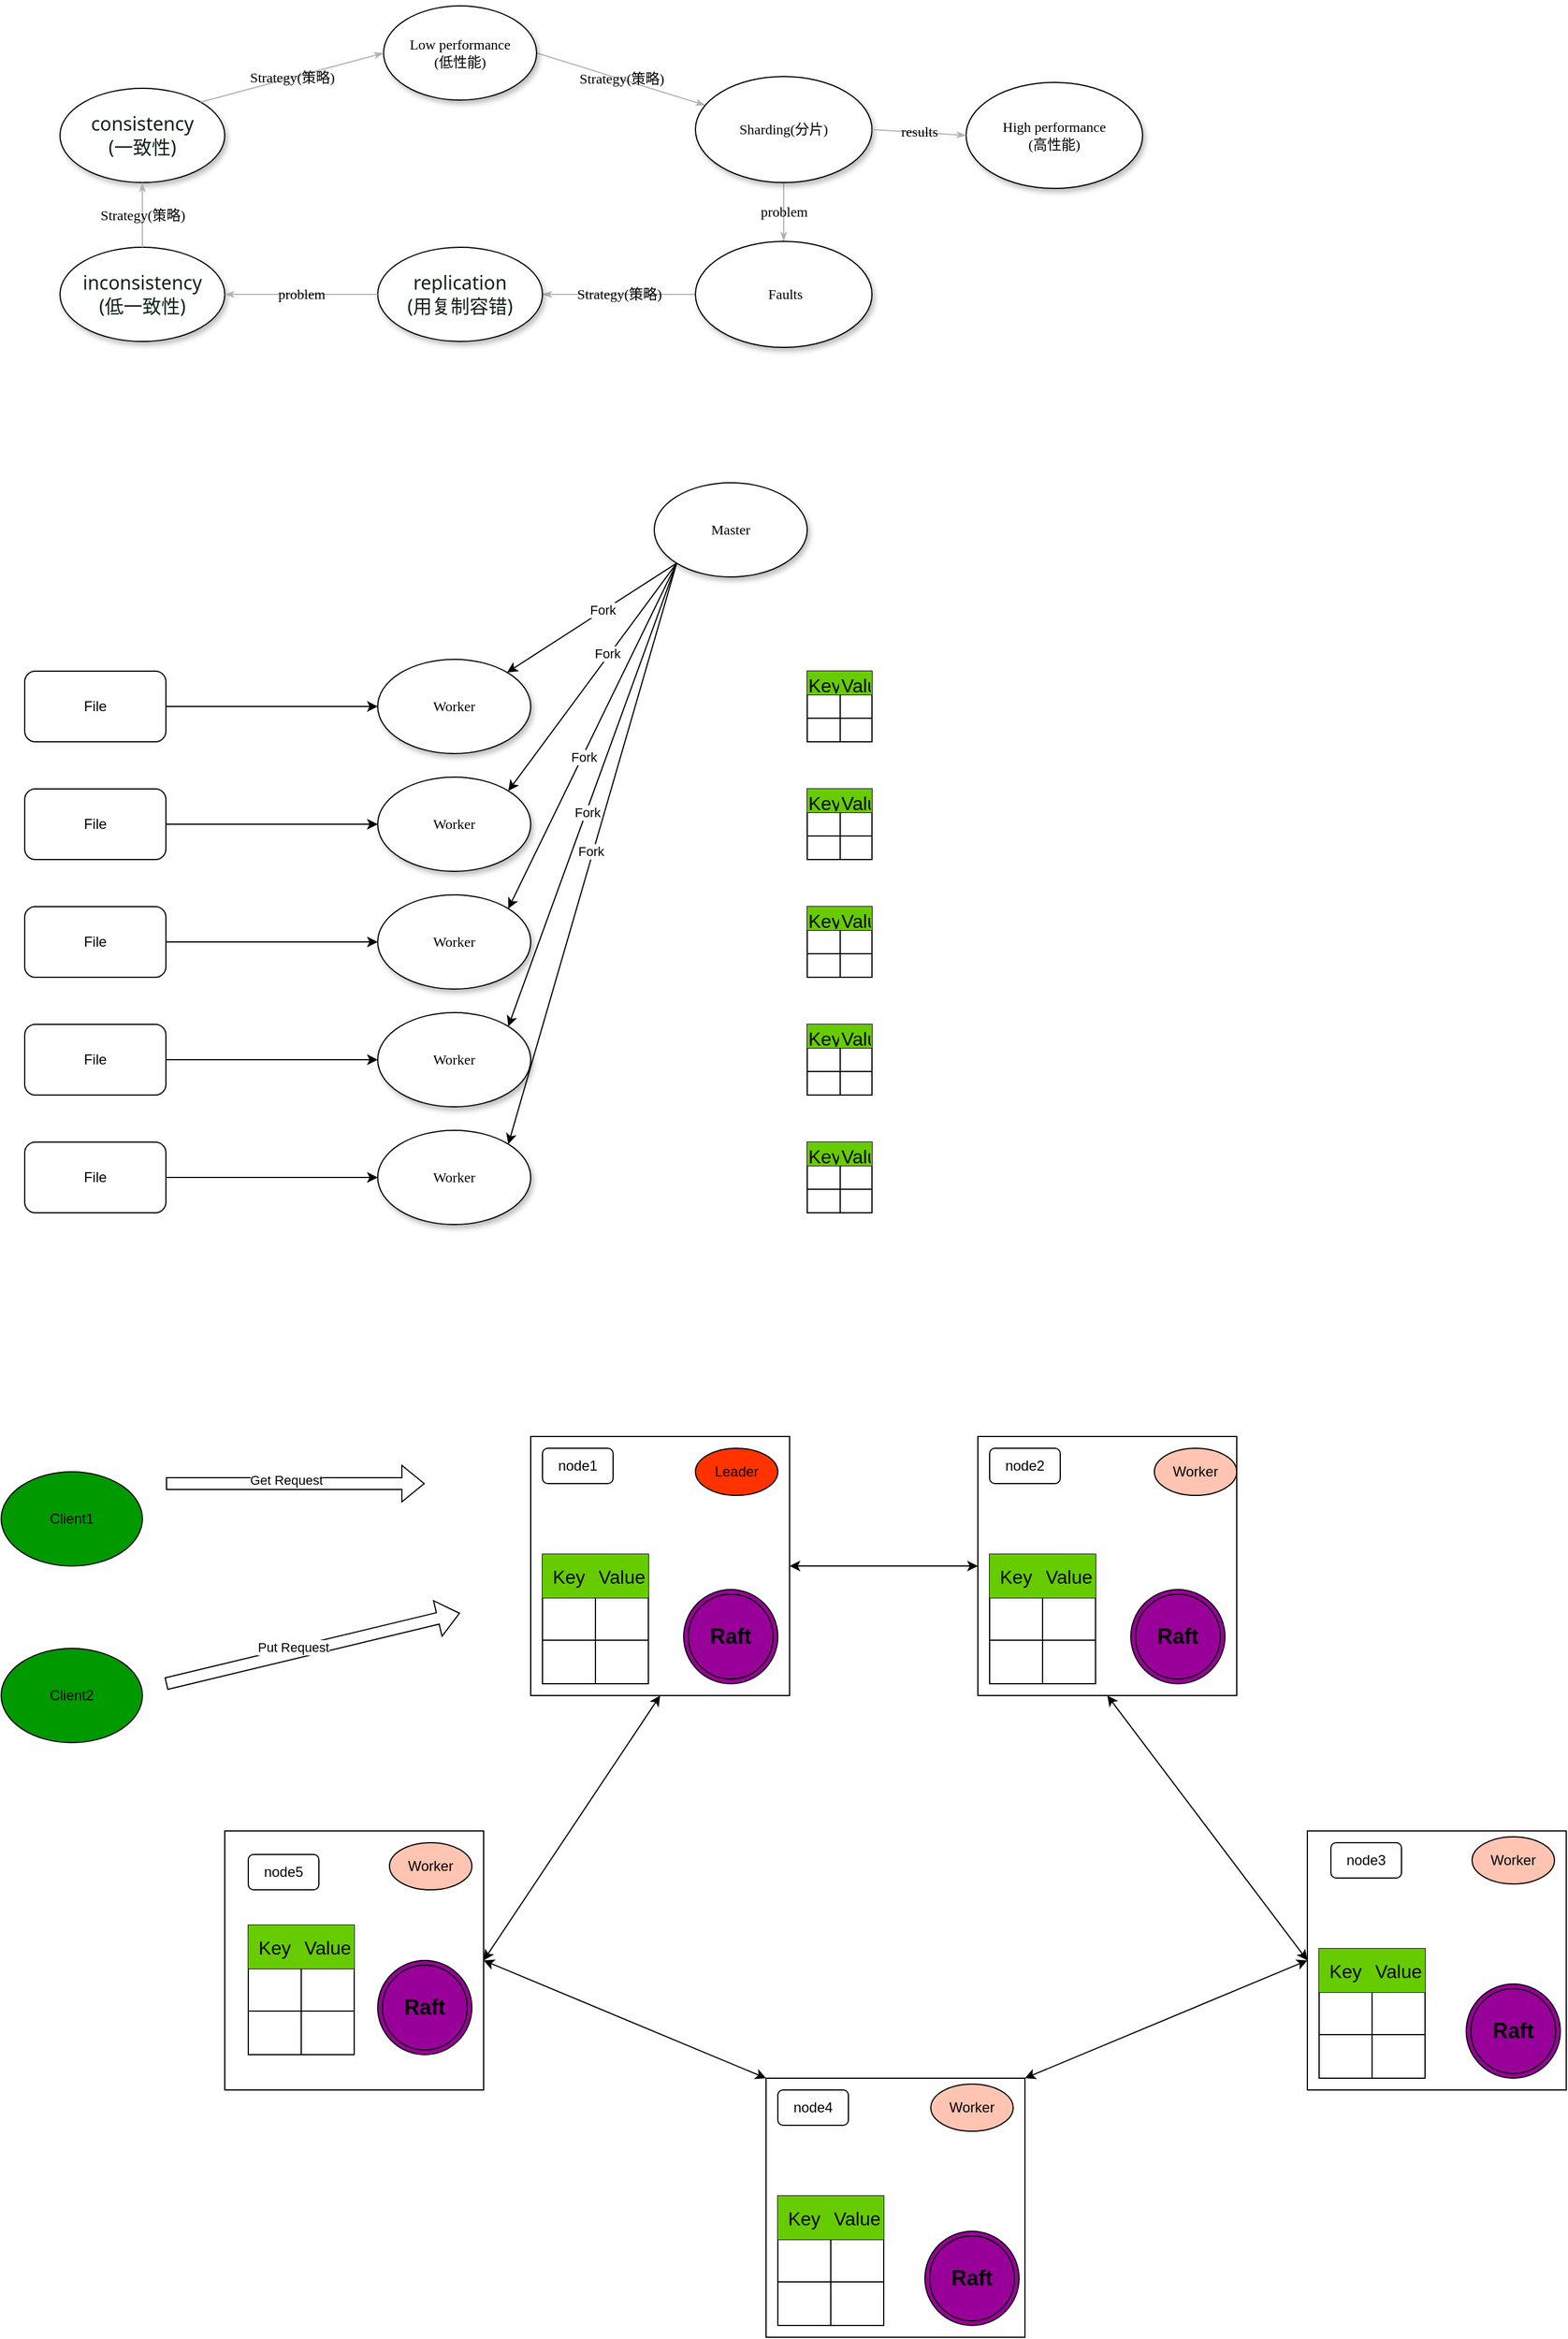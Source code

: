 <mxfile version="26.0.11">
  <diagram name="Page-1" id="42789a77-a242-8287-6e28-9cd8cfd52e62">
    <mxGraphModel dx="1969" dy="1774" grid="1" gridSize="10" guides="1" tooltips="1" connect="1" arrows="1" fold="1" page="1" pageScale="1" pageWidth="1100" pageHeight="850" background="none" math="0" shadow="0">
      <root>
        <mxCell id="0" />
        <mxCell id="1" parent="0" />
        <mxCell id="1ea317790d2ca983-14" value="Strategy(策略)" style="edgeStyle=none;rounded=1;html=1;labelBackgroundColor=none;startArrow=none;startFill=0;startSize=5;endArrow=classicThin;endFill=1;endSize=5;jettySize=auto;orthogonalLoop=1;strokeColor=#B3B3B3;strokeWidth=1;fontFamily=Verdana;fontSize=12;exitX=1;exitY=0.5;exitDx=0;exitDy=0;" parent="1" source="1ea317790d2ca983-1" target="1ea317790d2ca983-3" edge="1">
          <mxGeometry relative="1" as="geometry" />
        </mxCell>
        <mxCell id="1ea317790d2ca983-1" value="Low performance&lt;div&gt;(低性能)&lt;/div&gt;" style="ellipse;whiteSpace=wrap;html=1;rounded=0;shadow=1;comic=0;labelBackgroundColor=none;strokeWidth=1;fontFamily=Verdana;fontSize=12;align=center;" parent="1" vertex="1">
          <mxGeometry x="405" y="-715" width="130" height="80" as="geometry" />
        </mxCell>
        <mxCell id="1ea317790d2ca983-15" value="problem" style="edgeStyle=none;rounded=1;html=1;labelBackgroundColor=none;startArrow=none;startFill=0;startSize=5;endArrow=classicThin;endFill=1;endSize=5;jettySize=auto;orthogonalLoop=1;strokeColor=#B3B3B3;strokeWidth=1;fontFamily=Verdana;fontSize=12" parent="1" source="1ea317790d2ca983-3" target="1ea317790d2ca983-4" edge="1">
          <mxGeometry relative="1" as="geometry" />
        </mxCell>
        <mxCell id="1ea317790d2ca983-3" value="&lt;span&gt;Sharding(分片)&lt;/span&gt;" style="ellipse;whiteSpace=wrap;html=1;rounded=0;shadow=1;comic=0;labelBackgroundColor=none;strokeWidth=1;fontFamily=Verdana;fontSize=12;align=center;" parent="1" vertex="1">
          <mxGeometry x="670" y="-655" width="150" height="90" as="geometry" />
        </mxCell>
        <mxCell id="1ea317790d2ca983-16" value="Strategy(策略)" style="edgeStyle=none;rounded=1;html=1;labelBackgroundColor=none;startArrow=none;startFill=0;startSize=5;endArrow=classicThin;endFill=1;endSize=5;jettySize=auto;orthogonalLoop=1;strokeColor=#B3B3B3;strokeWidth=1;fontFamily=Verdana;fontSize=12" parent="1" source="1ea317790d2ca983-4" target="1ea317790d2ca983-5" edge="1">
          <mxGeometry relative="1" as="geometry" />
        </mxCell>
        <mxCell id="1ea317790d2ca983-4" value="&lt;span&gt;&amp;nbsp;Faults&lt;/span&gt;" style="ellipse;whiteSpace=wrap;html=1;rounded=0;shadow=1;comic=0;labelBackgroundColor=none;strokeWidth=1;fontFamily=Verdana;fontSize=12;align=center;" parent="1" vertex="1">
          <mxGeometry x="670" y="-515" width="150" height="90" as="geometry" />
        </mxCell>
        <mxCell id="1ea317790d2ca983-5" value="&lt;span style=&quot;color: rgb(15, 34, 22); font-family: __Roboto_7d852e, __Roboto_Fallback_7d852e, system-ui, arial; font-size: medium; text-align: start; white-space-collapse: preserve; background-color: rgb(254, 255, 255);&quot;&gt;replication&lt;/span&gt;&lt;div&gt;&lt;span style=&quot;color: rgb(15, 34, 22); font-family: __Roboto_7d852e, __Roboto_Fallback_7d852e, system-ui, arial; font-size: medium; text-align: start; white-space-collapse: preserve; background-color: rgb(254, 255, 255);&quot;&gt;(用复制容错)&lt;/span&gt;&lt;/div&gt;" style="ellipse;whiteSpace=wrap;html=1;rounded=0;shadow=1;comic=0;labelBackgroundColor=none;strokeWidth=1;fontFamily=Verdana;fontSize=12;align=center;" parent="1" vertex="1">
          <mxGeometry x="400" y="-510" width="140" height="80" as="geometry" />
        </mxCell>
        <mxCell id="X6ar820ibdrYWvEe7eP_-1" value="High performance&lt;div&gt;(高性能)&lt;/div&gt;" style="ellipse;whiteSpace=wrap;html=1;rounded=0;shadow=1;comic=0;labelBackgroundColor=none;strokeWidth=1;fontFamily=Verdana;fontSize=12;align=center;" parent="1" vertex="1">
          <mxGeometry x="900" y="-650" width="150" height="90" as="geometry" />
        </mxCell>
        <mxCell id="X6ar820ibdrYWvEe7eP_-2" value="results" style="edgeStyle=none;rounded=1;html=1;labelBackgroundColor=none;startArrow=none;startFill=0;startSize=5;endArrow=classicThin;endFill=1;endSize=5;jettySize=auto;orthogonalLoop=1;strokeColor=#B3B3B3;strokeWidth=1;fontFamily=Verdana;fontSize=12;exitX=1;exitY=0.5;exitDx=0;exitDy=0;entryX=0;entryY=0.5;entryDx=0;entryDy=0;" parent="1" source="1ea317790d2ca983-3" target="X6ar820ibdrYWvEe7eP_-1" edge="1">
          <mxGeometry relative="1" as="geometry">
            <mxPoint x="820" y="-535" as="sourcePoint" />
            <mxPoint x="950" y="-481" as="targetPoint" />
          </mxGeometry>
        </mxCell>
        <mxCell id="X6ar820ibdrYWvEe7eP_-3" value="&lt;div&gt;&lt;span style=&quot;color: rgb(15, 34, 22); font-family: __Roboto_7d852e, __Roboto_Fallback_7d852e, system-ui, arial; font-size: medium; text-align: start; white-space-collapse: preserve; background-color: rgb(254, 255, 255);&quot;&gt;inconsistency&lt;/span&gt;&lt;/div&gt;&lt;div&gt;&lt;span style=&quot;color: rgb(15, 34, 22); font-family: __Roboto_7d852e, __Roboto_Fallback_7d852e, system-ui, arial; font-size: medium; text-align: start; white-space-collapse: preserve; background-color: rgb(254, 255, 255);&quot;&gt;(低一致性)&lt;/span&gt;&lt;/div&gt;" style="ellipse;whiteSpace=wrap;html=1;rounded=0;shadow=1;comic=0;labelBackgroundColor=none;strokeWidth=1;fontFamily=Verdana;fontSize=12;align=center;" parent="1" vertex="1">
          <mxGeometry x="130" y="-510" width="140" height="80" as="geometry" />
        </mxCell>
        <mxCell id="X6ar820ibdrYWvEe7eP_-4" value="problem" style="edgeStyle=none;rounded=1;html=1;labelBackgroundColor=none;startArrow=none;startFill=0;startSize=5;endArrow=classicThin;endFill=1;endSize=5;jettySize=auto;orthogonalLoop=1;strokeColor=#B3B3B3;strokeWidth=1;fontFamily=Verdana;fontSize=12;exitX=0;exitY=0.5;exitDx=0;exitDy=0;entryX=1;entryY=0.5;entryDx=0;entryDy=0;" parent="1" source="1ea317790d2ca983-5" target="X6ar820ibdrYWvEe7eP_-3" edge="1">
          <mxGeometry relative="1" as="geometry">
            <mxPoint x="350" y="-245" as="sourcePoint" />
            <mxPoint x="350" y="-195" as="targetPoint" />
          </mxGeometry>
        </mxCell>
        <mxCell id="X6ar820ibdrYWvEe7eP_-5" value="&lt;div&gt;&lt;span style=&quot;color: rgb(15, 34, 22); font-family: __Roboto_7d852e, __Roboto_Fallback_7d852e, system-ui, arial; font-size: medium; text-align: start; white-space-collapse: preserve; background-color: rgb(254, 255, 255);&quot;&gt;consistency&lt;/span&gt;&lt;/div&gt;&lt;div&gt;&lt;span style=&quot;color: rgb(15, 34, 22); font-family: __Roboto_7d852e, __Roboto_Fallback_7d852e, system-ui, arial; font-size: medium; text-align: start; white-space-collapse: preserve; background-color: rgb(254, 255, 255);&quot;&gt;(一致性)&lt;/span&gt;&lt;/div&gt;" style="ellipse;whiteSpace=wrap;html=1;rounded=0;shadow=1;comic=0;labelBackgroundColor=none;strokeWidth=1;fontFamily=Verdana;fontSize=12;align=center;" parent="1" vertex="1">
          <mxGeometry x="130" y="-645" width="140" height="80" as="geometry" />
        </mxCell>
        <mxCell id="X6ar820ibdrYWvEe7eP_-7" value="Strategy(策略)" style="edgeStyle=none;rounded=1;html=1;labelBackgroundColor=none;startArrow=none;startFill=0;startSize=5;endArrow=classicThin;endFill=1;endSize=5;jettySize=auto;orthogonalLoop=1;strokeColor=#B3B3B3;strokeWidth=1;fontFamily=Verdana;fontSize=12;exitX=0.5;exitY=0;exitDx=0;exitDy=0;entryX=0.5;entryY=1;entryDx=0;entryDy=0;" parent="1" source="X6ar820ibdrYWvEe7eP_-3" target="X6ar820ibdrYWvEe7eP_-5" edge="1">
          <mxGeometry relative="1" as="geometry">
            <mxPoint x="290" y="-445" as="sourcePoint" />
            <mxPoint x="416" y="-395" as="targetPoint" />
          </mxGeometry>
        </mxCell>
        <mxCell id="X6ar820ibdrYWvEe7eP_-8" value="Strategy(策略)" style="edgeStyle=none;rounded=1;html=1;labelBackgroundColor=none;startArrow=none;startFill=0;startSize=5;endArrow=classicThin;endFill=1;endSize=5;jettySize=auto;orthogonalLoop=1;strokeColor=#B3B3B3;strokeWidth=1;fontFamily=Verdana;fontSize=12;entryX=0;entryY=0.5;entryDx=0;entryDy=0;exitX=1;exitY=0;exitDx=0;exitDy=0;" parent="1" source="X6ar820ibdrYWvEe7eP_-5" target="1ea317790d2ca983-1" edge="1">
          <mxGeometry relative="1" as="geometry">
            <mxPoint x="704" y="-427" as="sourcePoint" />
            <mxPoint x="546" y="-325" as="targetPoint" />
          </mxGeometry>
        </mxCell>
        <mxCell id="WMMUxBecpCihCAzd6EAW-1" value="" style="whiteSpace=wrap;html=1;aspect=fixed;" vertex="1" parent="1">
          <mxGeometry x="530" y="500" width="220" height="220" as="geometry" />
        </mxCell>
        <mxCell id="WMMUxBecpCihCAzd6EAW-2" value="" style="whiteSpace=wrap;html=1;aspect=fixed;" vertex="1" parent="1">
          <mxGeometry x="730" y="1045" width="220" height="220" as="geometry" />
        </mxCell>
        <mxCell id="WMMUxBecpCihCAzd6EAW-3" value="" style="whiteSpace=wrap;html=1;aspect=fixed;" vertex="1" parent="1">
          <mxGeometry x="910" y="500" width="220" height="220" as="geometry" />
        </mxCell>
        <mxCell id="WMMUxBecpCihCAzd6EAW-4" value="" style="endArrow=classic;startArrow=classic;html=1;rounded=0;entryX=0;entryY=0.5;entryDx=0;entryDy=0;exitX=1;exitY=0;exitDx=0;exitDy=0;" edge="1" parent="1" source="WMMUxBecpCihCAzd6EAW-2" target="WMMUxBecpCihCAzd6EAW-17">
          <mxGeometry width="50" height="50" relative="1" as="geometry">
            <mxPoint x="700" y="830" as="sourcePoint" />
            <mxPoint x="750" y="780" as="targetPoint" />
          </mxGeometry>
        </mxCell>
        <mxCell id="WMMUxBecpCihCAzd6EAW-5" value="" style="endArrow=classic;startArrow=classic;html=1;rounded=0;entryX=1;entryY=0.5;entryDx=0;entryDy=0;exitX=0;exitY=0;exitDx=0;exitDy=0;" edge="1" parent="1" source="WMMUxBecpCihCAzd6EAW-2" target="WMMUxBecpCihCAzd6EAW-19">
          <mxGeometry width="50" height="50" relative="1" as="geometry">
            <mxPoint x="920" y="930" as="sourcePoint" />
            <mxPoint x="1000" y="740" as="targetPoint" />
          </mxGeometry>
        </mxCell>
        <mxCell id="WMMUxBecpCihCAzd6EAW-6" value="" style="endArrow=classic;startArrow=classic;html=1;rounded=0;entryX=0;entryY=0.5;entryDx=0;entryDy=0;exitX=1;exitY=0.5;exitDx=0;exitDy=0;" edge="1" parent="1" source="WMMUxBecpCihCAzd6EAW-1" target="WMMUxBecpCihCAzd6EAW-3">
          <mxGeometry width="50" height="50" relative="1" as="geometry">
            <mxPoint x="930" y="940" as="sourcePoint" />
            <mxPoint x="1010" y="750" as="targetPoint" />
          </mxGeometry>
        </mxCell>
        <mxCell id="WMMUxBecpCihCAzd6EAW-7" value="Client2" style="ellipse;whiteSpace=wrap;html=1;fillColor=light-dark(#009900,var(--ge-dark-color, #121212));" vertex="1" parent="1">
          <mxGeometry x="80" y="680" width="120" height="80" as="geometry" />
        </mxCell>
        <mxCell id="WMMUxBecpCihCAzd6EAW-8" value="Client1" style="ellipse;whiteSpace=wrap;html=1;fillColor=light-dark(#009900,var(--ge-dark-color, #121212));" vertex="1" parent="1">
          <mxGeometry x="80" y="530" width="120" height="80" as="geometry" />
        </mxCell>
        <mxCell id="WMMUxBecpCihCAzd6EAW-9" value="" style="shape=flexArrow;endArrow=classic;html=1;rounded=0;" edge="1" parent="1">
          <mxGeometry width="50" height="50" relative="1" as="geometry">
            <mxPoint x="220" y="540" as="sourcePoint" />
            <mxPoint x="440" y="540" as="targetPoint" />
          </mxGeometry>
        </mxCell>
        <mxCell id="WMMUxBecpCihCAzd6EAW-13" value="Get Request" style="edgeLabel;html=1;align=center;verticalAlign=middle;resizable=0;points=[];" vertex="1" connectable="0" parent="WMMUxBecpCihCAzd6EAW-9">
          <mxGeometry x="-0.073" y="3" relative="1" as="geometry">
            <mxPoint as="offset" />
          </mxGeometry>
        </mxCell>
        <mxCell id="WMMUxBecpCihCAzd6EAW-11" value="" style="shape=flexArrow;endArrow=classic;html=1;rounded=0;" edge="1" parent="1">
          <mxGeometry width="50" height="50" relative="1" as="geometry">
            <mxPoint x="220" y="710" as="sourcePoint" />
            <mxPoint x="470" y="650" as="targetPoint" />
          </mxGeometry>
        </mxCell>
        <mxCell id="WMMUxBecpCihCAzd6EAW-12" value="Put Request" style="edgeLabel;html=1;align=center;verticalAlign=middle;resizable=0;points=[];" vertex="1" connectable="0" parent="WMMUxBecpCihCAzd6EAW-11">
          <mxGeometry x="-0.123" y="5" relative="1" as="geometry">
            <mxPoint as="offset" />
          </mxGeometry>
        </mxCell>
        <mxCell id="WMMUxBecpCihCAzd6EAW-14" value="node1" style="rounded=1;whiteSpace=wrap;html=1;" vertex="1" parent="1">
          <mxGeometry x="540" y="510" width="60" height="30" as="geometry" />
        </mxCell>
        <mxCell id="WMMUxBecpCihCAzd6EAW-15" value="node2" style="rounded=1;whiteSpace=wrap;html=1;" vertex="1" parent="1">
          <mxGeometry x="920" y="510" width="60" height="30" as="geometry" />
        </mxCell>
        <mxCell id="WMMUxBecpCihCAzd6EAW-17" value="" style="whiteSpace=wrap;html=1;aspect=fixed;" vertex="1" parent="1">
          <mxGeometry x="1190" y="835" width="220" height="220" as="geometry" />
        </mxCell>
        <mxCell id="WMMUxBecpCihCAzd6EAW-18" value="node4" style="rounded=1;whiteSpace=wrap;html=1;" vertex="1" parent="1">
          <mxGeometry x="740" y="1055" width="60" height="30" as="geometry" />
        </mxCell>
        <mxCell id="WMMUxBecpCihCAzd6EAW-19" value="" style="whiteSpace=wrap;html=1;aspect=fixed;" vertex="1" parent="1">
          <mxGeometry x="270" y="835" width="220" height="220" as="geometry" />
        </mxCell>
        <mxCell id="WMMUxBecpCihCAzd6EAW-20" value="node5" style="rounded=1;whiteSpace=wrap;html=1;" vertex="1" parent="1">
          <mxGeometry x="290" y="855" width="60" height="30" as="geometry" />
        </mxCell>
        <mxCell id="WMMUxBecpCihCAzd6EAW-16" value="node3" style="rounded=1;whiteSpace=wrap;html=1;" vertex="1" parent="1">
          <mxGeometry x="1210" y="845" width="60" height="30" as="geometry" />
        </mxCell>
        <mxCell id="WMMUxBecpCihCAzd6EAW-22" value="" style="endArrow=classic;startArrow=classic;html=1;rounded=0;entryX=1;entryY=0.5;entryDx=0;entryDy=0;exitX=0.5;exitY=1;exitDx=0;exitDy=0;" edge="1" parent="1" source="WMMUxBecpCihCAzd6EAW-1" target="WMMUxBecpCihCAzd6EAW-19">
          <mxGeometry width="50" height="50" relative="1" as="geometry">
            <mxPoint x="890" y="940" as="sourcePoint" />
            <mxPoint x="640" y="880" as="targetPoint" />
          </mxGeometry>
        </mxCell>
        <mxCell id="WMMUxBecpCihCAzd6EAW-23" value="" style="endArrow=classic;startArrow=classic;html=1;rounded=0;entryX=0.5;entryY=1;entryDx=0;entryDy=0;exitX=0;exitY=0.5;exitDx=0;exitDy=0;" edge="1" parent="1" source="WMMUxBecpCihCAzd6EAW-17" target="WMMUxBecpCihCAzd6EAW-3">
          <mxGeometry width="50" height="50" relative="1" as="geometry">
            <mxPoint x="1205" y="880" as="sourcePoint" />
            <mxPoint x="955" y="820" as="targetPoint" />
          </mxGeometry>
        </mxCell>
        <mxCell id="WMMUxBecpCihCAzd6EAW-24" value="Leader" style="ellipse;whiteSpace=wrap;html=1;fillColor=light-dark(#FF3200,var(--ge-dark-color, #121212));" vertex="1" parent="1">
          <mxGeometry x="670" y="510" width="70" height="40" as="geometry" />
        </mxCell>
        <mxCell id="WMMUxBecpCihCAzd6EAW-25" value="Worker" style="ellipse;whiteSpace=wrap;html=1;fillColor=light-dark(#FFC4B2,var(--ge-dark-color, #121212));" vertex="1" parent="1">
          <mxGeometry x="1060" y="510" width="70" height="40" as="geometry" />
        </mxCell>
        <mxCell id="WMMUxBecpCihCAzd6EAW-26" value="Worker" style="ellipse;whiteSpace=wrap;html=1;fillColor=light-dark(#FFC4B2,var(--ge-dark-color, #121212));" vertex="1" parent="1">
          <mxGeometry x="1330" y="840" width="70" height="40" as="geometry" />
        </mxCell>
        <mxCell id="WMMUxBecpCihCAzd6EAW-27" value="Worker" style="ellipse;whiteSpace=wrap;html=1;fillColor=light-dark(#FFC4B2,var(--ge-dark-color, #121212));" vertex="1" parent="1">
          <mxGeometry x="870" y="1050" width="70" height="40" as="geometry" />
        </mxCell>
        <mxCell id="WMMUxBecpCihCAzd6EAW-28" value="Worker" style="ellipse;whiteSpace=wrap;html=1;fillColor=light-dark(#FFC4B2,var(--ge-dark-color, #121212));" vertex="1" parent="1">
          <mxGeometry x="410" y="845" width="70" height="40" as="geometry" />
        </mxCell>
        <mxCell id="WMMUxBecpCihCAzd6EAW-29" value="" style="shape=table;startSize=0;container=1;collapsible=0;childLayout=tableLayout;fontSize=16;movable=1;resizable=1;rotatable=1;deletable=1;editable=1;locked=0;connectable=1;" vertex="1" parent="1">
          <mxGeometry x="290" y="915" width="90" height="110" as="geometry" />
        </mxCell>
        <mxCell id="WMMUxBecpCihCAzd6EAW-30" value="" style="shape=tableRow;horizontal=0;startSize=0;swimlaneHead=0;swimlaneBody=0;strokeColor=inherit;top=0;left=0;bottom=0;right=0;collapsible=0;dropTarget=0;fillColor=none;points=[[0,0.5],[1,0.5]];portConstraint=eastwest;fontSize=16;" vertex="1" parent="WMMUxBecpCihCAzd6EAW-29">
          <mxGeometry width="90" height="37" as="geometry" />
        </mxCell>
        <mxCell id="WMMUxBecpCihCAzd6EAW-31" value="Key" style="shape=partialRectangle;html=1;whiteSpace=wrap;connectable=0;strokeColor=inherit;overflow=hidden;fillColor=#66CC00;top=0;left=0;bottom=0;right=0;pointerEvents=1;fontSize=16;" vertex="1" parent="WMMUxBecpCihCAzd6EAW-30">
          <mxGeometry width="45" height="37" as="geometry">
            <mxRectangle width="45" height="37" as="alternateBounds" />
          </mxGeometry>
        </mxCell>
        <mxCell id="WMMUxBecpCihCAzd6EAW-32" value="Value" style="shape=partialRectangle;html=1;whiteSpace=wrap;connectable=0;strokeColor=inherit;overflow=hidden;fillColor=#66CC00;top=0;left=0;bottom=0;right=0;pointerEvents=1;fontSize=16;" vertex="1" parent="WMMUxBecpCihCAzd6EAW-30">
          <mxGeometry x="45" width="45" height="37" as="geometry">
            <mxRectangle width="45" height="37" as="alternateBounds" />
          </mxGeometry>
        </mxCell>
        <mxCell id="WMMUxBecpCihCAzd6EAW-34" value="" style="shape=tableRow;horizontal=0;startSize=0;swimlaneHead=0;swimlaneBody=0;strokeColor=inherit;top=0;left=0;bottom=0;right=0;collapsible=0;dropTarget=0;fillColor=none;points=[[0,0.5],[1,0.5]];portConstraint=eastwest;fontSize=16;" vertex="1" parent="WMMUxBecpCihCAzd6EAW-29">
          <mxGeometry y="37" width="90" height="36" as="geometry" />
        </mxCell>
        <mxCell id="WMMUxBecpCihCAzd6EAW-35" value="" style="shape=partialRectangle;html=1;whiteSpace=wrap;connectable=0;strokeColor=inherit;overflow=hidden;fillColor=none;top=0;left=0;bottom=0;right=0;pointerEvents=1;fontSize=16;" vertex="1" parent="WMMUxBecpCihCAzd6EAW-34">
          <mxGeometry width="45" height="36" as="geometry">
            <mxRectangle width="45" height="36" as="alternateBounds" />
          </mxGeometry>
        </mxCell>
        <mxCell id="WMMUxBecpCihCAzd6EAW-36" value="" style="shape=partialRectangle;html=1;whiteSpace=wrap;connectable=0;strokeColor=inherit;overflow=hidden;fillColor=none;top=0;left=0;bottom=0;right=0;pointerEvents=1;fontSize=16;" vertex="1" parent="WMMUxBecpCihCAzd6EAW-34">
          <mxGeometry x="45" width="45" height="36" as="geometry">
            <mxRectangle width="45" height="36" as="alternateBounds" />
          </mxGeometry>
        </mxCell>
        <mxCell id="WMMUxBecpCihCAzd6EAW-38" value="" style="shape=tableRow;horizontal=0;startSize=0;swimlaneHead=0;swimlaneBody=0;strokeColor=inherit;top=0;left=0;bottom=0;right=0;collapsible=0;dropTarget=0;fillColor=none;points=[[0,0.5],[1,0.5]];portConstraint=eastwest;fontSize=16;" vertex="1" parent="WMMUxBecpCihCAzd6EAW-29">
          <mxGeometry y="73" width="90" height="37" as="geometry" />
        </mxCell>
        <mxCell id="WMMUxBecpCihCAzd6EAW-39" value="" style="shape=partialRectangle;html=1;whiteSpace=wrap;connectable=0;strokeColor=inherit;overflow=hidden;fillColor=none;top=0;left=0;bottom=0;right=0;pointerEvents=1;fontSize=16;" vertex="1" parent="WMMUxBecpCihCAzd6EAW-38">
          <mxGeometry width="45" height="37" as="geometry">
            <mxRectangle width="45" height="37" as="alternateBounds" />
          </mxGeometry>
        </mxCell>
        <mxCell id="WMMUxBecpCihCAzd6EAW-40" value="" style="shape=partialRectangle;html=1;whiteSpace=wrap;connectable=0;strokeColor=inherit;overflow=hidden;fillColor=none;top=0;left=0;bottom=0;right=0;pointerEvents=1;fontSize=16;" vertex="1" parent="WMMUxBecpCihCAzd6EAW-38">
          <mxGeometry x="45" width="45" height="37" as="geometry">
            <mxRectangle width="45" height="37" as="alternateBounds" />
          </mxGeometry>
        </mxCell>
        <mxCell id="WMMUxBecpCihCAzd6EAW-42" style="edgeStyle=orthogonalEdgeStyle;rounded=0;orthogonalLoop=1;jettySize=auto;html=1;exitX=1;exitY=0.5;exitDx=0;exitDy=0;" edge="1" parent="WMMUxBecpCihCAzd6EAW-29" source="WMMUxBecpCihCAzd6EAW-34" target="WMMUxBecpCihCAzd6EAW-34">
          <mxGeometry relative="1" as="geometry" />
        </mxCell>
        <mxCell id="WMMUxBecpCihCAzd6EAW-43" value="" style="shape=table;startSize=0;container=1;collapsible=0;childLayout=tableLayout;fontSize=16;movable=1;resizable=1;rotatable=1;deletable=1;editable=1;locked=0;connectable=1;" vertex="1" parent="1">
          <mxGeometry x="740" y="1145" width="90" height="110" as="geometry" />
        </mxCell>
        <mxCell id="WMMUxBecpCihCAzd6EAW-44" value="" style="shape=tableRow;horizontal=0;startSize=0;swimlaneHead=0;swimlaneBody=0;strokeColor=inherit;top=0;left=0;bottom=0;right=0;collapsible=0;dropTarget=0;fillColor=none;points=[[0,0.5],[1,0.5]];portConstraint=eastwest;fontSize=16;" vertex="1" parent="WMMUxBecpCihCAzd6EAW-43">
          <mxGeometry width="90" height="37" as="geometry" />
        </mxCell>
        <mxCell id="WMMUxBecpCihCAzd6EAW-45" value="Key" style="shape=partialRectangle;html=1;whiteSpace=wrap;connectable=0;strokeColor=inherit;overflow=hidden;fillColor=#66CC00;top=0;left=0;bottom=0;right=0;pointerEvents=1;fontSize=16;" vertex="1" parent="WMMUxBecpCihCAzd6EAW-44">
          <mxGeometry width="45" height="37" as="geometry">
            <mxRectangle width="45" height="37" as="alternateBounds" />
          </mxGeometry>
        </mxCell>
        <mxCell id="WMMUxBecpCihCAzd6EAW-46" value="Value" style="shape=partialRectangle;html=1;whiteSpace=wrap;connectable=0;strokeColor=inherit;overflow=hidden;fillColor=#66CC00;top=0;left=0;bottom=0;right=0;pointerEvents=1;fontSize=16;" vertex="1" parent="WMMUxBecpCihCAzd6EAW-44">
          <mxGeometry x="45" width="45" height="37" as="geometry">
            <mxRectangle width="45" height="37" as="alternateBounds" />
          </mxGeometry>
        </mxCell>
        <mxCell id="WMMUxBecpCihCAzd6EAW-47" value="" style="shape=tableRow;horizontal=0;startSize=0;swimlaneHead=0;swimlaneBody=0;strokeColor=inherit;top=0;left=0;bottom=0;right=0;collapsible=0;dropTarget=0;fillColor=none;points=[[0,0.5],[1,0.5]];portConstraint=eastwest;fontSize=16;" vertex="1" parent="WMMUxBecpCihCAzd6EAW-43">
          <mxGeometry y="37" width="90" height="36" as="geometry" />
        </mxCell>
        <mxCell id="WMMUxBecpCihCAzd6EAW-48" value="" style="shape=partialRectangle;html=1;whiteSpace=wrap;connectable=0;strokeColor=inherit;overflow=hidden;fillColor=none;top=0;left=0;bottom=0;right=0;pointerEvents=1;fontSize=16;" vertex="1" parent="WMMUxBecpCihCAzd6EAW-47">
          <mxGeometry width="45" height="36" as="geometry">
            <mxRectangle width="45" height="36" as="alternateBounds" />
          </mxGeometry>
        </mxCell>
        <mxCell id="WMMUxBecpCihCAzd6EAW-49" value="" style="shape=partialRectangle;html=1;whiteSpace=wrap;connectable=0;strokeColor=inherit;overflow=hidden;fillColor=none;top=0;left=0;bottom=0;right=0;pointerEvents=1;fontSize=16;" vertex="1" parent="WMMUxBecpCihCAzd6EAW-47">
          <mxGeometry x="45" width="45" height="36" as="geometry">
            <mxRectangle width="45" height="36" as="alternateBounds" />
          </mxGeometry>
        </mxCell>
        <mxCell id="WMMUxBecpCihCAzd6EAW-50" value="" style="shape=tableRow;horizontal=0;startSize=0;swimlaneHead=0;swimlaneBody=0;strokeColor=inherit;top=0;left=0;bottom=0;right=0;collapsible=0;dropTarget=0;fillColor=none;points=[[0,0.5],[1,0.5]];portConstraint=eastwest;fontSize=16;" vertex="1" parent="WMMUxBecpCihCAzd6EAW-43">
          <mxGeometry y="73" width="90" height="37" as="geometry" />
        </mxCell>
        <mxCell id="WMMUxBecpCihCAzd6EAW-51" value="" style="shape=partialRectangle;html=1;whiteSpace=wrap;connectable=0;strokeColor=inherit;overflow=hidden;fillColor=none;top=0;left=0;bottom=0;right=0;pointerEvents=1;fontSize=16;" vertex="1" parent="WMMUxBecpCihCAzd6EAW-50">
          <mxGeometry width="45" height="37" as="geometry">
            <mxRectangle width="45" height="37" as="alternateBounds" />
          </mxGeometry>
        </mxCell>
        <mxCell id="WMMUxBecpCihCAzd6EAW-52" value="" style="shape=partialRectangle;html=1;whiteSpace=wrap;connectable=0;strokeColor=inherit;overflow=hidden;fillColor=none;top=0;left=0;bottom=0;right=0;pointerEvents=1;fontSize=16;" vertex="1" parent="WMMUxBecpCihCAzd6EAW-50">
          <mxGeometry x="45" width="45" height="37" as="geometry">
            <mxRectangle width="45" height="37" as="alternateBounds" />
          </mxGeometry>
        </mxCell>
        <mxCell id="WMMUxBecpCihCAzd6EAW-53" style="edgeStyle=orthogonalEdgeStyle;rounded=0;orthogonalLoop=1;jettySize=auto;html=1;exitX=1;exitY=0.5;exitDx=0;exitDy=0;" edge="1" parent="WMMUxBecpCihCAzd6EAW-43" source="WMMUxBecpCihCAzd6EAW-47" target="WMMUxBecpCihCAzd6EAW-47">
          <mxGeometry relative="1" as="geometry" />
        </mxCell>
        <mxCell id="WMMUxBecpCihCAzd6EAW-54" value="" style="shape=table;startSize=0;container=1;collapsible=0;childLayout=tableLayout;fontSize=16;movable=1;resizable=1;rotatable=1;deletable=1;editable=1;locked=0;connectable=1;" vertex="1" parent="1">
          <mxGeometry x="1200" y="935" width="90" height="110" as="geometry" />
        </mxCell>
        <mxCell id="WMMUxBecpCihCAzd6EAW-55" value="" style="shape=tableRow;horizontal=0;startSize=0;swimlaneHead=0;swimlaneBody=0;strokeColor=inherit;top=0;left=0;bottom=0;right=0;collapsible=0;dropTarget=0;fillColor=none;points=[[0,0.5],[1,0.5]];portConstraint=eastwest;fontSize=16;" vertex="1" parent="WMMUxBecpCihCAzd6EAW-54">
          <mxGeometry width="90" height="37" as="geometry" />
        </mxCell>
        <mxCell id="WMMUxBecpCihCAzd6EAW-56" value="Key" style="shape=partialRectangle;html=1;whiteSpace=wrap;connectable=0;strokeColor=inherit;overflow=hidden;fillColor=#66CC00;top=0;left=0;bottom=0;right=0;pointerEvents=1;fontSize=16;" vertex="1" parent="WMMUxBecpCihCAzd6EAW-55">
          <mxGeometry width="45" height="37" as="geometry">
            <mxRectangle width="45" height="37" as="alternateBounds" />
          </mxGeometry>
        </mxCell>
        <mxCell id="WMMUxBecpCihCAzd6EAW-57" value="Value" style="shape=partialRectangle;html=1;whiteSpace=wrap;connectable=0;strokeColor=inherit;overflow=hidden;fillColor=#66CC00;top=0;left=0;bottom=0;right=0;pointerEvents=1;fontSize=16;" vertex="1" parent="WMMUxBecpCihCAzd6EAW-55">
          <mxGeometry x="45" width="45" height="37" as="geometry">
            <mxRectangle width="45" height="37" as="alternateBounds" />
          </mxGeometry>
        </mxCell>
        <mxCell id="WMMUxBecpCihCAzd6EAW-58" value="" style="shape=tableRow;horizontal=0;startSize=0;swimlaneHead=0;swimlaneBody=0;strokeColor=inherit;top=0;left=0;bottom=0;right=0;collapsible=0;dropTarget=0;fillColor=none;points=[[0,0.5],[1,0.5]];portConstraint=eastwest;fontSize=16;" vertex="1" parent="WMMUxBecpCihCAzd6EAW-54">
          <mxGeometry y="37" width="90" height="36" as="geometry" />
        </mxCell>
        <mxCell id="WMMUxBecpCihCAzd6EAW-59" value="" style="shape=partialRectangle;html=1;whiteSpace=wrap;connectable=0;strokeColor=inherit;overflow=hidden;fillColor=none;top=0;left=0;bottom=0;right=0;pointerEvents=1;fontSize=16;" vertex="1" parent="WMMUxBecpCihCAzd6EAW-58">
          <mxGeometry width="45" height="36" as="geometry">
            <mxRectangle width="45" height="36" as="alternateBounds" />
          </mxGeometry>
        </mxCell>
        <mxCell id="WMMUxBecpCihCAzd6EAW-60" value="" style="shape=partialRectangle;html=1;whiteSpace=wrap;connectable=0;strokeColor=inherit;overflow=hidden;fillColor=none;top=0;left=0;bottom=0;right=0;pointerEvents=1;fontSize=16;" vertex="1" parent="WMMUxBecpCihCAzd6EAW-58">
          <mxGeometry x="45" width="45" height="36" as="geometry">
            <mxRectangle width="45" height="36" as="alternateBounds" />
          </mxGeometry>
        </mxCell>
        <mxCell id="WMMUxBecpCihCAzd6EAW-61" value="" style="shape=tableRow;horizontal=0;startSize=0;swimlaneHead=0;swimlaneBody=0;strokeColor=inherit;top=0;left=0;bottom=0;right=0;collapsible=0;dropTarget=0;fillColor=none;points=[[0,0.5],[1,0.5]];portConstraint=eastwest;fontSize=16;" vertex="1" parent="WMMUxBecpCihCAzd6EAW-54">
          <mxGeometry y="73" width="90" height="37" as="geometry" />
        </mxCell>
        <mxCell id="WMMUxBecpCihCAzd6EAW-62" value="" style="shape=partialRectangle;html=1;whiteSpace=wrap;connectable=0;strokeColor=inherit;overflow=hidden;fillColor=none;top=0;left=0;bottom=0;right=0;pointerEvents=1;fontSize=16;" vertex="1" parent="WMMUxBecpCihCAzd6EAW-61">
          <mxGeometry width="45" height="37" as="geometry">
            <mxRectangle width="45" height="37" as="alternateBounds" />
          </mxGeometry>
        </mxCell>
        <mxCell id="WMMUxBecpCihCAzd6EAW-63" value="" style="shape=partialRectangle;html=1;whiteSpace=wrap;connectable=0;strokeColor=inherit;overflow=hidden;fillColor=none;top=0;left=0;bottom=0;right=0;pointerEvents=1;fontSize=16;" vertex="1" parent="WMMUxBecpCihCAzd6EAW-61">
          <mxGeometry x="45" width="45" height="37" as="geometry">
            <mxRectangle width="45" height="37" as="alternateBounds" />
          </mxGeometry>
        </mxCell>
        <mxCell id="WMMUxBecpCihCAzd6EAW-64" style="edgeStyle=orthogonalEdgeStyle;rounded=0;orthogonalLoop=1;jettySize=auto;html=1;exitX=1;exitY=0.5;exitDx=0;exitDy=0;" edge="1" parent="WMMUxBecpCihCAzd6EAW-54" source="WMMUxBecpCihCAzd6EAW-58" target="WMMUxBecpCihCAzd6EAW-58">
          <mxGeometry relative="1" as="geometry" />
        </mxCell>
        <mxCell id="WMMUxBecpCihCAzd6EAW-65" value="" style="shape=table;startSize=0;container=1;collapsible=0;childLayout=tableLayout;fontSize=16;movable=1;resizable=1;rotatable=1;deletable=1;editable=1;locked=0;connectable=1;" vertex="1" parent="1">
          <mxGeometry x="920" y="600" width="90" height="110" as="geometry" />
        </mxCell>
        <mxCell id="WMMUxBecpCihCAzd6EAW-66" value="" style="shape=tableRow;horizontal=0;startSize=0;swimlaneHead=0;swimlaneBody=0;strokeColor=inherit;top=0;left=0;bottom=0;right=0;collapsible=0;dropTarget=0;fillColor=none;points=[[0,0.5],[1,0.5]];portConstraint=eastwest;fontSize=16;" vertex="1" parent="WMMUxBecpCihCAzd6EAW-65">
          <mxGeometry width="90" height="37" as="geometry" />
        </mxCell>
        <mxCell id="WMMUxBecpCihCAzd6EAW-67" value="Key" style="shape=partialRectangle;html=1;whiteSpace=wrap;connectable=0;strokeColor=inherit;overflow=hidden;fillColor=#66CC00;top=0;left=0;bottom=0;right=0;pointerEvents=1;fontSize=16;" vertex="1" parent="WMMUxBecpCihCAzd6EAW-66">
          <mxGeometry width="45" height="37" as="geometry">
            <mxRectangle width="45" height="37" as="alternateBounds" />
          </mxGeometry>
        </mxCell>
        <mxCell id="WMMUxBecpCihCAzd6EAW-68" value="Value" style="shape=partialRectangle;html=1;whiteSpace=wrap;connectable=0;strokeColor=inherit;overflow=hidden;fillColor=#66CC00;top=0;left=0;bottom=0;right=0;pointerEvents=1;fontSize=16;" vertex="1" parent="WMMUxBecpCihCAzd6EAW-66">
          <mxGeometry x="45" width="45" height="37" as="geometry">
            <mxRectangle width="45" height="37" as="alternateBounds" />
          </mxGeometry>
        </mxCell>
        <mxCell id="WMMUxBecpCihCAzd6EAW-69" value="" style="shape=tableRow;horizontal=0;startSize=0;swimlaneHead=0;swimlaneBody=0;strokeColor=inherit;top=0;left=0;bottom=0;right=0;collapsible=0;dropTarget=0;fillColor=none;points=[[0,0.5],[1,0.5]];portConstraint=eastwest;fontSize=16;" vertex="1" parent="WMMUxBecpCihCAzd6EAW-65">
          <mxGeometry y="37" width="90" height="36" as="geometry" />
        </mxCell>
        <mxCell id="WMMUxBecpCihCAzd6EAW-70" value="" style="shape=partialRectangle;html=1;whiteSpace=wrap;connectable=0;strokeColor=inherit;overflow=hidden;fillColor=none;top=0;left=0;bottom=0;right=0;pointerEvents=1;fontSize=16;" vertex="1" parent="WMMUxBecpCihCAzd6EAW-69">
          <mxGeometry width="45" height="36" as="geometry">
            <mxRectangle width="45" height="36" as="alternateBounds" />
          </mxGeometry>
        </mxCell>
        <mxCell id="WMMUxBecpCihCAzd6EAW-71" value="" style="shape=partialRectangle;html=1;whiteSpace=wrap;connectable=0;strokeColor=inherit;overflow=hidden;fillColor=none;top=0;left=0;bottom=0;right=0;pointerEvents=1;fontSize=16;" vertex="1" parent="WMMUxBecpCihCAzd6EAW-69">
          <mxGeometry x="45" width="45" height="36" as="geometry">
            <mxRectangle width="45" height="36" as="alternateBounds" />
          </mxGeometry>
        </mxCell>
        <mxCell id="WMMUxBecpCihCAzd6EAW-72" value="" style="shape=tableRow;horizontal=0;startSize=0;swimlaneHead=0;swimlaneBody=0;strokeColor=inherit;top=0;left=0;bottom=0;right=0;collapsible=0;dropTarget=0;fillColor=none;points=[[0,0.5],[1,0.5]];portConstraint=eastwest;fontSize=16;" vertex="1" parent="WMMUxBecpCihCAzd6EAW-65">
          <mxGeometry y="73" width="90" height="37" as="geometry" />
        </mxCell>
        <mxCell id="WMMUxBecpCihCAzd6EAW-73" value="" style="shape=partialRectangle;html=1;whiteSpace=wrap;connectable=0;strokeColor=inherit;overflow=hidden;fillColor=none;top=0;left=0;bottom=0;right=0;pointerEvents=1;fontSize=16;" vertex="1" parent="WMMUxBecpCihCAzd6EAW-72">
          <mxGeometry width="45" height="37" as="geometry">
            <mxRectangle width="45" height="37" as="alternateBounds" />
          </mxGeometry>
        </mxCell>
        <mxCell id="WMMUxBecpCihCAzd6EAW-74" value="" style="shape=partialRectangle;html=1;whiteSpace=wrap;connectable=0;strokeColor=inherit;overflow=hidden;fillColor=none;top=0;left=0;bottom=0;right=0;pointerEvents=1;fontSize=16;" vertex="1" parent="WMMUxBecpCihCAzd6EAW-72">
          <mxGeometry x="45" width="45" height="37" as="geometry">
            <mxRectangle width="45" height="37" as="alternateBounds" />
          </mxGeometry>
        </mxCell>
        <mxCell id="WMMUxBecpCihCAzd6EAW-75" style="edgeStyle=orthogonalEdgeStyle;rounded=0;orthogonalLoop=1;jettySize=auto;html=1;exitX=1;exitY=0.5;exitDx=0;exitDy=0;" edge="1" parent="WMMUxBecpCihCAzd6EAW-65" source="WMMUxBecpCihCAzd6EAW-69" target="WMMUxBecpCihCAzd6EAW-69">
          <mxGeometry relative="1" as="geometry" />
        </mxCell>
        <mxCell id="WMMUxBecpCihCAzd6EAW-76" value="" style="shape=table;startSize=0;container=1;collapsible=0;childLayout=tableLayout;fontSize=16;movable=1;resizable=1;rotatable=1;deletable=1;editable=1;locked=0;connectable=1;" vertex="1" parent="1">
          <mxGeometry x="540" y="600" width="90" height="110" as="geometry" />
        </mxCell>
        <mxCell id="WMMUxBecpCihCAzd6EAW-77" value="" style="shape=tableRow;horizontal=0;startSize=0;swimlaneHead=0;swimlaneBody=0;strokeColor=inherit;top=0;left=0;bottom=0;right=0;collapsible=0;dropTarget=0;fillColor=none;points=[[0,0.5],[1,0.5]];portConstraint=eastwest;fontSize=16;" vertex="1" parent="WMMUxBecpCihCAzd6EAW-76">
          <mxGeometry width="90" height="37" as="geometry" />
        </mxCell>
        <mxCell id="WMMUxBecpCihCAzd6EAW-78" value="Key" style="shape=partialRectangle;html=1;whiteSpace=wrap;connectable=0;strokeColor=inherit;overflow=hidden;fillColor=#66CC00;top=0;left=0;bottom=0;right=0;pointerEvents=1;fontSize=16;" vertex="1" parent="WMMUxBecpCihCAzd6EAW-77">
          <mxGeometry width="45" height="37" as="geometry">
            <mxRectangle width="45" height="37" as="alternateBounds" />
          </mxGeometry>
        </mxCell>
        <mxCell id="WMMUxBecpCihCAzd6EAW-79" value="Value" style="shape=partialRectangle;html=1;whiteSpace=wrap;connectable=0;strokeColor=inherit;overflow=hidden;fillColor=#66CC00;top=0;left=0;bottom=0;right=0;pointerEvents=1;fontSize=16;" vertex="1" parent="WMMUxBecpCihCAzd6EAW-77">
          <mxGeometry x="45" width="45" height="37" as="geometry">
            <mxRectangle width="45" height="37" as="alternateBounds" />
          </mxGeometry>
        </mxCell>
        <mxCell id="WMMUxBecpCihCAzd6EAW-80" value="" style="shape=tableRow;horizontal=0;startSize=0;swimlaneHead=0;swimlaneBody=0;strokeColor=inherit;top=0;left=0;bottom=0;right=0;collapsible=0;dropTarget=0;fillColor=none;points=[[0,0.5],[1,0.5]];portConstraint=eastwest;fontSize=16;" vertex="1" parent="WMMUxBecpCihCAzd6EAW-76">
          <mxGeometry y="37" width="90" height="36" as="geometry" />
        </mxCell>
        <mxCell id="WMMUxBecpCihCAzd6EAW-81" value="" style="shape=partialRectangle;html=1;whiteSpace=wrap;connectable=0;strokeColor=inherit;overflow=hidden;fillColor=none;top=0;left=0;bottom=0;right=0;pointerEvents=1;fontSize=16;" vertex="1" parent="WMMUxBecpCihCAzd6EAW-80">
          <mxGeometry width="45" height="36" as="geometry">
            <mxRectangle width="45" height="36" as="alternateBounds" />
          </mxGeometry>
        </mxCell>
        <mxCell id="WMMUxBecpCihCAzd6EAW-82" value="" style="shape=partialRectangle;html=1;whiteSpace=wrap;connectable=0;strokeColor=inherit;overflow=hidden;fillColor=none;top=0;left=0;bottom=0;right=0;pointerEvents=1;fontSize=16;" vertex="1" parent="WMMUxBecpCihCAzd6EAW-80">
          <mxGeometry x="45" width="45" height="36" as="geometry">
            <mxRectangle width="45" height="36" as="alternateBounds" />
          </mxGeometry>
        </mxCell>
        <mxCell id="WMMUxBecpCihCAzd6EAW-83" value="" style="shape=tableRow;horizontal=0;startSize=0;swimlaneHead=0;swimlaneBody=0;strokeColor=inherit;top=0;left=0;bottom=0;right=0;collapsible=0;dropTarget=0;fillColor=none;points=[[0,0.5],[1,0.5]];portConstraint=eastwest;fontSize=16;" vertex="1" parent="WMMUxBecpCihCAzd6EAW-76">
          <mxGeometry y="73" width="90" height="37" as="geometry" />
        </mxCell>
        <mxCell id="WMMUxBecpCihCAzd6EAW-84" value="" style="shape=partialRectangle;html=1;whiteSpace=wrap;connectable=0;strokeColor=inherit;overflow=hidden;fillColor=none;top=0;left=0;bottom=0;right=0;pointerEvents=1;fontSize=16;" vertex="1" parent="WMMUxBecpCihCAzd6EAW-83">
          <mxGeometry width="45" height="37" as="geometry">
            <mxRectangle width="45" height="37" as="alternateBounds" />
          </mxGeometry>
        </mxCell>
        <mxCell id="WMMUxBecpCihCAzd6EAW-85" value="" style="shape=partialRectangle;html=1;whiteSpace=wrap;connectable=0;strokeColor=inherit;overflow=hidden;fillColor=none;top=0;left=0;bottom=0;right=0;pointerEvents=1;fontSize=16;" vertex="1" parent="WMMUxBecpCihCAzd6EAW-83">
          <mxGeometry x="45" width="45" height="37" as="geometry">
            <mxRectangle width="45" height="37" as="alternateBounds" />
          </mxGeometry>
        </mxCell>
        <mxCell id="WMMUxBecpCihCAzd6EAW-86" style="edgeStyle=orthogonalEdgeStyle;rounded=0;orthogonalLoop=1;jettySize=auto;html=1;exitX=1;exitY=0.5;exitDx=0;exitDy=0;" edge="1" parent="WMMUxBecpCihCAzd6EAW-76" source="WMMUxBecpCihCAzd6EAW-80" target="WMMUxBecpCihCAzd6EAW-80">
          <mxGeometry relative="1" as="geometry" />
        </mxCell>
        <mxCell id="WMMUxBecpCihCAzd6EAW-87" value="&lt;font style=&quot;font-size: 18px;&quot;&gt;&lt;b&gt;Raft&lt;/b&gt;&lt;/font&gt;" style="ellipse;shape=doubleEllipse;whiteSpace=wrap;html=1;aspect=fixed;fillColor=light-dark(#990099,var(--ge-dark-color, #121212));" vertex="1" parent="1">
          <mxGeometry x="660" y="630" width="80" height="80" as="geometry" />
        </mxCell>
        <mxCell id="WMMUxBecpCihCAzd6EAW-88" value="&lt;font style=&quot;font-size: 18px;&quot;&gt;&lt;b&gt;Raft&lt;/b&gt;&lt;/font&gt;" style="ellipse;shape=doubleEllipse;whiteSpace=wrap;html=1;aspect=fixed;fillColor=light-dark(#990099,var(--ge-dark-color, #121212));" vertex="1" parent="1">
          <mxGeometry x="1040" y="630" width="80" height="80" as="geometry" />
        </mxCell>
        <mxCell id="WMMUxBecpCihCAzd6EAW-89" value="&lt;font style=&quot;font-size: 18px;&quot;&gt;&lt;b&gt;Raft&lt;/b&gt;&lt;/font&gt;" style="ellipse;shape=doubleEllipse;whiteSpace=wrap;html=1;aspect=fixed;fillColor=light-dark(#990099,var(--ge-dark-color, #121212));" vertex="1" parent="1">
          <mxGeometry x="865" y="1175" width="80" height="80" as="geometry" />
        </mxCell>
        <mxCell id="WMMUxBecpCihCAzd6EAW-90" value="&lt;font style=&quot;font-size: 18px;&quot;&gt;&lt;b&gt;Raft&lt;/b&gt;&lt;/font&gt;" style="ellipse;shape=doubleEllipse;whiteSpace=wrap;html=1;aspect=fixed;fillColor=light-dark(#990099,var(--ge-dark-color, #121212));" vertex="1" parent="1">
          <mxGeometry x="1325" y="965" width="80" height="80" as="geometry" />
        </mxCell>
        <mxCell id="WMMUxBecpCihCAzd6EAW-91" value="&lt;font style=&quot;font-size: 18px;&quot;&gt;&lt;b&gt;Raft&lt;/b&gt;&lt;/font&gt;" style="ellipse;shape=doubleEllipse;whiteSpace=wrap;html=1;aspect=fixed;fillColor=light-dark(#990099,var(--ge-dark-color, #121212));" vertex="1" parent="1">
          <mxGeometry x="400" y="945" width="80" height="80" as="geometry" />
        </mxCell>
        <mxCell id="WMMUxBecpCihCAzd6EAW-92" value="&lt;div&gt;Master&lt;/div&gt;" style="ellipse;whiteSpace=wrap;html=1;rounded=0;shadow=1;comic=0;labelBackgroundColor=none;strokeWidth=1;fontFamily=Verdana;fontSize=12;align=center;" vertex="1" parent="1">
          <mxGeometry x="635" y="-310" width="130" height="80" as="geometry" />
        </mxCell>
        <mxCell id="WMMUxBecpCihCAzd6EAW-93" value="&lt;div&gt;Worker&lt;/div&gt;" style="ellipse;whiteSpace=wrap;html=1;rounded=0;shadow=1;comic=0;labelBackgroundColor=none;strokeWidth=1;fontFamily=Verdana;fontSize=12;align=center;" vertex="1" parent="1">
          <mxGeometry x="400" y="240" width="130" height="80" as="geometry" />
        </mxCell>
        <mxCell id="WMMUxBecpCihCAzd6EAW-94" value="&lt;div&gt;Worker&lt;/div&gt;" style="ellipse;whiteSpace=wrap;html=1;rounded=0;shadow=1;comic=0;labelBackgroundColor=none;strokeWidth=1;fontFamily=Verdana;fontSize=12;align=center;" vertex="1" parent="1">
          <mxGeometry x="400" y="140" width="130" height="80" as="geometry" />
        </mxCell>
        <mxCell id="WMMUxBecpCihCAzd6EAW-95" value="&lt;div&gt;Worker&lt;/div&gt;" style="ellipse;whiteSpace=wrap;html=1;rounded=0;shadow=1;comic=0;labelBackgroundColor=none;strokeWidth=1;fontFamily=Verdana;fontSize=12;align=center;" vertex="1" parent="1">
          <mxGeometry x="400" y="-160" width="130" height="80" as="geometry" />
        </mxCell>
        <mxCell id="WMMUxBecpCihCAzd6EAW-96" value="&lt;div&gt;Worker&lt;/div&gt;" style="ellipse;whiteSpace=wrap;html=1;rounded=0;shadow=1;comic=0;labelBackgroundColor=none;strokeWidth=1;fontFamily=Verdana;fontSize=12;align=center;" vertex="1" parent="1">
          <mxGeometry x="400" y="-60" width="130" height="80" as="geometry" />
        </mxCell>
        <mxCell id="WMMUxBecpCihCAzd6EAW-97" value="&lt;div&gt;Worker&lt;/div&gt;" style="ellipse;whiteSpace=wrap;html=1;rounded=0;shadow=1;comic=0;labelBackgroundColor=none;strokeWidth=1;fontFamily=Verdana;fontSize=12;align=center;" vertex="1" parent="1">
          <mxGeometry x="400" y="40" width="130" height="80" as="geometry" />
        </mxCell>
        <mxCell id="WMMUxBecpCihCAzd6EAW-98" value="File" style="rounded=1;whiteSpace=wrap;html=1;" vertex="1" parent="1">
          <mxGeometry x="100" y="-150" width="120" height="60" as="geometry" />
        </mxCell>
        <mxCell id="WMMUxBecpCihCAzd6EAW-99" value="File" style="rounded=1;whiteSpace=wrap;html=1;" vertex="1" parent="1">
          <mxGeometry x="100" y="-50" width="120" height="60" as="geometry" />
        </mxCell>
        <mxCell id="WMMUxBecpCihCAzd6EAW-100" value="File" style="rounded=1;whiteSpace=wrap;html=1;" vertex="1" parent="1">
          <mxGeometry x="100" y="50" width="120" height="60" as="geometry" />
        </mxCell>
        <mxCell id="WMMUxBecpCihCAzd6EAW-101" value="File" style="rounded=1;whiteSpace=wrap;html=1;" vertex="1" parent="1">
          <mxGeometry x="100" y="150" width="120" height="60" as="geometry" />
        </mxCell>
        <mxCell id="WMMUxBecpCihCAzd6EAW-102" value="File" style="rounded=1;whiteSpace=wrap;html=1;" vertex="1" parent="1">
          <mxGeometry x="100" y="250" width="120" height="60" as="geometry" />
        </mxCell>
        <mxCell id="WMMUxBecpCihCAzd6EAW-103" value="" style="endArrow=classic;html=1;rounded=0;exitX=0;exitY=1;exitDx=0;exitDy=0;" edge="1" parent="1" source="WMMUxBecpCihCAzd6EAW-92" target="WMMUxBecpCihCAzd6EAW-95">
          <mxGeometry width="50" height="50" relative="1" as="geometry">
            <mxPoint x="620" y="50" as="sourcePoint" />
            <mxPoint x="670" as="targetPoint" />
          </mxGeometry>
        </mxCell>
        <mxCell id="WMMUxBecpCihCAzd6EAW-108" value="Fork" style="edgeLabel;html=1;align=center;verticalAlign=middle;resizable=0;points=[];" vertex="1" connectable="0" parent="WMMUxBecpCihCAzd6EAW-103">
          <mxGeometry x="-0.122" y="-1" relative="1" as="geometry">
            <mxPoint as="offset" />
          </mxGeometry>
        </mxCell>
        <mxCell id="WMMUxBecpCihCAzd6EAW-104" value="" style="endArrow=classic;html=1;rounded=0;exitX=0;exitY=1;exitDx=0;exitDy=0;entryX=1;entryY=0;entryDx=0;entryDy=0;" edge="1" parent="1" source="WMMUxBecpCihCAzd6EAW-92" target="WMMUxBecpCihCAzd6EAW-96">
          <mxGeometry width="50" height="50" relative="1" as="geometry">
            <mxPoint x="765" y="-130" as="sourcePoint" />
            <mxPoint x="621" y="-37" as="targetPoint" />
          </mxGeometry>
        </mxCell>
        <mxCell id="WMMUxBecpCihCAzd6EAW-109" value="Fork" style="edgeLabel;html=1;align=center;verticalAlign=middle;resizable=0;points=[];" vertex="1" connectable="0" parent="WMMUxBecpCihCAzd6EAW-104">
          <mxGeometry x="-0.205" y="-3" relative="1" as="geometry">
            <mxPoint y="1" as="offset" />
          </mxGeometry>
        </mxCell>
        <mxCell id="WMMUxBecpCihCAzd6EAW-105" value="" style="endArrow=classic;html=1;rounded=0;exitX=0;exitY=1;exitDx=0;exitDy=0;entryX=1;entryY=0;entryDx=0;entryDy=0;" edge="1" parent="1" source="WMMUxBecpCihCAzd6EAW-92" target="WMMUxBecpCihCAzd6EAW-97">
          <mxGeometry width="50" height="50" relative="1" as="geometry">
            <mxPoint x="674" y="-222" as="sourcePoint" />
            <mxPoint x="530" y="-129" as="targetPoint" />
          </mxGeometry>
        </mxCell>
        <mxCell id="WMMUxBecpCihCAzd6EAW-110" value="Fork" style="edgeLabel;html=1;align=center;verticalAlign=middle;resizable=0;points=[];" vertex="1" connectable="0" parent="WMMUxBecpCihCAzd6EAW-105">
          <mxGeometry x="0.119" y="1" relative="1" as="geometry">
            <mxPoint as="offset" />
          </mxGeometry>
        </mxCell>
        <mxCell id="WMMUxBecpCihCAzd6EAW-106" value="" style="endArrow=classic;html=1;rounded=0;exitX=0;exitY=1;exitDx=0;exitDy=0;entryX=1;entryY=0;entryDx=0;entryDy=0;" edge="1" parent="1" source="WMMUxBecpCihCAzd6EAW-92" target="WMMUxBecpCihCAzd6EAW-94">
          <mxGeometry width="50" height="50" relative="1" as="geometry">
            <mxPoint x="664" y="-232" as="sourcePoint" />
            <mxPoint x="521" y="62" as="targetPoint" />
          </mxGeometry>
        </mxCell>
        <mxCell id="WMMUxBecpCihCAzd6EAW-111" value="Fork" style="edgeLabel;html=1;align=center;verticalAlign=middle;resizable=0;points=[];" vertex="1" connectable="0" parent="WMMUxBecpCihCAzd6EAW-106">
          <mxGeometry x="0.071" relative="1" as="geometry">
            <mxPoint y="1" as="offset" />
          </mxGeometry>
        </mxCell>
        <mxCell id="WMMUxBecpCihCAzd6EAW-107" value="" style="endArrow=classic;html=1;rounded=0;exitX=0;exitY=1;exitDx=0;exitDy=0;entryX=1;entryY=0;entryDx=0;entryDy=0;" edge="1" parent="1" source="WMMUxBecpCihCAzd6EAW-92" target="WMMUxBecpCihCAzd6EAW-93">
          <mxGeometry width="50" height="50" relative="1" as="geometry">
            <mxPoint x="674" y="-222" as="sourcePoint" />
            <mxPoint x="531" y="72" as="targetPoint" />
          </mxGeometry>
        </mxCell>
        <mxCell id="WMMUxBecpCihCAzd6EAW-112" value="Fork" style="edgeLabel;html=1;align=center;verticalAlign=middle;resizable=0;points=[];" vertex="1" connectable="0" parent="WMMUxBecpCihCAzd6EAW-107">
          <mxGeometry x="-0.006" y="-2" relative="1" as="geometry">
            <mxPoint as="offset" />
          </mxGeometry>
        </mxCell>
        <mxCell id="WMMUxBecpCihCAzd6EAW-113" value="" style="shape=table;startSize=0;container=1;collapsible=0;childLayout=tableLayout;fontSize=16;movable=1;resizable=1;rotatable=1;deletable=1;editable=1;locked=0;connectable=1;" vertex="1" parent="1">
          <mxGeometry x="765" y="-150" width="55" height="60" as="geometry" />
        </mxCell>
        <mxCell id="WMMUxBecpCihCAzd6EAW-114" value="" style="shape=tableRow;horizontal=0;startSize=0;swimlaneHead=0;swimlaneBody=0;strokeColor=inherit;top=0;left=0;bottom=0;right=0;collapsible=0;dropTarget=0;fillColor=none;points=[[0,0.5],[1,0.5]];portConstraint=eastwest;fontSize=16;" vertex="1" parent="WMMUxBecpCihCAzd6EAW-113">
          <mxGeometry width="55" height="20" as="geometry" />
        </mxCell>
        <mxCell id="WMMUxBecpCihCAzd6EAW-115" value="Key" style="shape=partialRectangle;html=1;whiteSpace=wrap;connectable=0;strokeColor=inherit;overflow=hidden;fillColor=#66CC00;top=0;left=0;bottom=0;right=0;pointerEvents=1;fontSize=16;" vertex="1" parent="WMMUxBecpCihCAzd6EAW-114">
          <mxGeometry width="28" height="20" as="geometry">
            <mxRectangle width="28" height="20" as="alternateBounds" />
          </mxGeometry>
        </mxCell>
        <mxCell id="WMMUxBecpCihCAzd6EAW-116" value="Value" style="shape=partialRectangle;html=1;whiteSpace=wrap;connectable=0;strokeColor=inherit;overflow=hidden;fillColor=#66CC00;top=0;left=0;bottom=0;right=0;pointerEvents=1;fontSize=16;" vertex="1" parent="WMMUxBecpCihCAzd6EAW-114">
          <mxGeometry x="28" width="27" height="20" as="geometry">
            <mxRectangle width="27" height="20" as="alternateBounds" />
          </mxGeometry>
        </mxCell>
        <mxCell id="WMMUxBecpCihCAzd6EAW-117" value="" style="shape=tableRow;horizontal=0;startSize=0;swimlaneHead=0;swimlaneBody=0;strokeColor=inherit;top=0;left=0;bottom=0;right=0;collapsible=0;dropTarget=0;fillColor=none;points=[[0,0.5],[1,0.5]];portConstraint=eastwest;fontSize=16;" vertex="1" parent="WMMUxBecpCihCAzd6EAW-113">
          <mxGeometry y="20" width="55" height="20" as="geometry" />
        </mxCell>
        <mxCell id="WMMUxBecpCihCAzd6EAW-118" value="" style="shape=partialRectangle;html=1;whiteSpace=wrap;connectable=0;strokeColor=inherit;overflow=hidden;fillColor=none;top=0;left=0;bottom=0;right=0;pointerEvents=1;fontSize=16;" vertex="1" parent="WMMUxBecpCihCAzd6EAW-117">
          <mxGeometry width="28" height="20" as="geometry">
            <mxRectangle width="28" height="20" as="alternateBounds" />
          </mxGeometry>
        </mxCell>
        <mxCell id="WMMUxBecpCihCAzd6EAW-119" value="" style="shape=partialRectangle;html=1;whiteSpace=wrap;connectable=0;strokeColor=inherit;overflow=hidden;fillColor=none;top=0;left=0;bottom=0;right=0;pointerEvents=1;fontSize=16;" vertex="1" parent="WMMUxBecpCihCAzd6EAW-117">
          <mxGeometry x="28" width="27" height="20" as="geometry">
            <mxRectangle width="27" height="20" as="alternateBounds" />
          </mxGeometry>
        </mxCell>
        <mxCell id="WMMUxBecpCihCAzd6EAW-120" value="" style="shape=tableRow;horizontal=0;startSize=0;swimlaneHead=0;swimlaneBody=0;strokeColor=inherit;top=0;left=0;bottom=0;right=0;collapsible=0;dropTarget=0;fillColor=none;points=[[0,0.5],[1,0.5]];portConstraint=eastwest;fontSize=16;" vertex="1" parent="WMMUxBecpCihCAzd6EAW-113">
          <mxGeometry y="40" width="55" height="20" as="geometry" />
        </mxCell>
        <mxCell id="WMMUxBecpCihCAzd6EAW-121" value="" style="shape=partialRectangle;html=1;whiteSpace=wrap;connectable=0;strokeColor=inherit;overflow=hidden;fillColor=none;top=0;left=0;bottom=0;right=0;pointerEvents=1;fontSize=16;" vertex="1" parent="WMMUxBecpCihCAzd6EAW-120">
          <mxGeometry width="28" height="20" as="geometry">
            <mxRectangle width="28" height="20" as="alternateBounds" />
          </mxGeometry>
        </mxCell>
        <mxCell id="WMMUxBecpCihCAzd6EAW-122" value="" style="shape=partialRectangle;html=1;whiteSpace=wrap;connectable=0;strokeColor=inherit;overflow=hidden;fillColor=none;top=0;left=0;bottom=0;right=0;pointerEvents=1;fontSize=16;" vertex="1" parent="WMMUxBecpCihCAzd6EAW-120">
          <mxGeometry x="28" width="27" height="20" as="geometry">
            <mxRectangle width="27" height="20" as="alternateBounds" />
          </mxGeometry>
        </mxCell>
        <mxCell id="WMMUxBecpCihCAzd6EAW-123" style="edgeStyle=orthogonalEdgeStyle;rounded=0;orthogonalLoop=1;jettySize=auto;html=1;exitX=1;exitY=0.5;exitDx=0;exitDy=0;" edge="1" parent="WMMUxBecpCihCAzd6EAW-113" source="WMMUxBecpCihCAzd6EAW-117" target="WMMUxBecpCihCAzd6EAW-117">
          <mxGeometry relative="1" as="geometry" />
        </mxCell>
        <mxCell id="WMMUxBecpCihCAzd6EAW-124" value="" style="shape=table;startSize=0;container=1;collapsible=0;childLayout=tableLayout;fontSize=16;movable=1;resizable=1;rotatable=1;deletable=1;editable=1;locked=0;connectable=1;" vertex="1" parent="1">
          <mxGeometry x="765" y="-50" width="55" height="60" as="geometry" />
        </mxCell>
        <mxCell id="WMMUxBecpCihCAzd6EAW-125" value="" style="shape=tableRow;horizontal=0;startSize=0;swimlaneHead=0;swimlaneBody=0;strokeColor=inherit;top=0;left=0;bottom=0;right=0;collapsible=0;dropTarget=0;fillColor=none;points=[[0,0.5],[1,0.5]];portConstraint=eastwest;fontSize=16;" vertex="1" parent="WMMUxBecpCihCAzd6EAW-124">
          <mxGeometry width="55" height="20" as="geometry" />
        </mxCell>
        <mxCell id="WMMUxBecpCihCAzd6EAW-126" value="Key" style="shape=partialRectangle;html=1;whiteSpace=wrap;connectable=0;strokeColor=inherit;overflow=hidden;fillColor=#66CC00;top=0;left=0;bottom=0;right=0;pointerEvents=1;fontSize=16;" vertex="1" parent="WMMUxBecpCihCAzd6EAW-125">
          <mxGeometry width="28" height="20" as="geometry">
            <mxRectangle width="28" height="20" as="alternateBounds" />
          </mxGeometry>
        </mxCell>
        <mxCell id="WMMUxBecpCihCAzd6EAW-127" value="Value" style="shape=partialRectangle;html=1;whiteSpace=wrap;connectable=0;strokeColor=inherit;overflow=hidden;fillColor=#66CC00;top=0;left=0;bottom=0;right=0;pointerEvents=1;fontSize=16;" vertex="1" parent="WMMUxBecpCihCAzd6EAW-125">
          <mxGeometry x="28" width="27" height="20" as="geometry">
            <mxRectangle width="27" height="20" as="alternateBounds" />
          </mxGeometry>
        </mxCell>
        <mxCell id="WMMUxBecpCihCAzd6EAW-128" value="" style="shape=tableRow;horizontal=0;startSize=0;swimlaneHead=0;swimlaneBody=0;strokeColor=inherit;top=0;left=0;bottom=0;right=0;collapsible=0;dropTarget=0;fillColor=none;points=[[0,0.5],[1,0.5]];portConstraint=eastwest;fontSize=16;" vertex="1" parent="WMMUxBecpCihCAzd6EAW-124">
          <mxGeometry y="20" width="55" height="20" as="geometry" />
        </mxCell>
        <mxCell id="WMMUxBecpCihCAzd6EAW-129" value="" style="shape=partialRectangle;html=1;whiteSpace=wrap;connectable=0;strokeColor=inherit;overflow=hidden;fillColor=none;top=0;left=0;bottom=0;right=0;pointerEvents=1;fontSize=16;" vertex="1" parent="WMMUxBecpCihCAzd6EAW-128">
          <mxGeometry width="28" height="20" as="geometry">
            <mxRectangle width="28" height="20" as="alternateBounds" />
          </mxGeometry>
        </mxCell>
        <mxCell id="WMMUxBecpCihCAzd6EAW-130" value="" style="shape=partialRectangle;html=1;whiteSpace=wrap;connectable=0;strokeColor=inherit;overflow=hidden;fillColor=none;top=0;left=0;bottom=0;right=0;pointerEvents=1;fontSize=16;" vertex="1" parent="WMMUxBecpCihCAzd6EAW-128">
          <mxGeometry x="28" width="27" height="20" as="geometry">
            <mxRectangle width="27" height="20" as="alternateBounds" />
          </mxGeometry>
        </mxCell>
        <mxCell id="WMMUxBecpCihCAzd6EAW-131" value="" style="shape=tableRow;horizontal=0;startSize=0;swimlaneHead=0;swimlaneBody=0;strokeColor=inherit;top=0;left=0;bottom=0;right=0;collapsible=0;dropTarget=0;fillColor=none;points=[[0,0.5],[1,0.5]];portConstraint=eastwest;fontSize=16;" vertex="1" parent="WMMUxBecpCihCAzd6EAW-124">
          <mxGeometry y="40" width="55" height="20" as="geometry" />
        </mxCell>
        <mxCell id="WMMUxBecpCihCAzd6EAW-132" value="" style="shape=partialRectangle;html=1;whiteSpace=wrap;connectable=0;strokeColor=inherit;overflow=hidden;fillColor=none;top=0;left=0;bottom=0;right=0;pointerEvents=1;fontSize=16;" vertex="1" parent="WMMUxBecpCihCAzd6EAW-131">
          <mxGeometry width="28" height="20" as="geometry">
            <mxRectangle width="28" height="20" as="alternateBounds" />
          </mxGeometry>
        </mxCell>
        <mxCell id="WMMUxBecpCihCAzd6EAW-133" value="" style="shape=partialRectangle;html=1;whiteSpace=wrap;connectable=0;strokeColor=inherit;overflow=hidden;fillColor=none;top=0;left=0;bottom=0;right=0;pointerEvents=1;fontSize=16;" vertex="1" parent="WMMUxBecpCihCAzd6EAW-131">
          <mxGeometry x="28" width="27" height="20" as="geometry">
            <mxRectangle width="27" height="20" as="alternateBounds" />
          </mxGeometry>
        </mxCell>
        <mxCell id="WMMUxBecpCihCAzd6EAW-134" style="edgeStyle=orthogonalEdgeStyle;rounded=0;orthogonalLoop=1;jettySize=auto;html=1;exitX=1;exitY=0.5;exitDx=0;exitDy=0;" edge="1" parent="WMMUxBecpCihCAzd6EAW-124" source="WMMUxBecpCihCAzd6EAW-128" target="WMMUxBecpCihCAzd6EAW-128">
          <mxGeometry relative="1" as="geometry" />
        </mxCell>
        <mxCell id="WMMUxBecpCihCAzd6EAW-135" value="" style="shape=table;startSize=0;container=1;collapsible=0;childLayout=tableLayout;fontSize=16;movable=1;resizable=1;rotatable=1;deletable=1;editable=1;locked=0;connectable=1;" vertex="1" parent="1">
          <mxGeometry x="765" y="50" width="55" height="60" as="geometry" />
        </mxCell>
        <mxCell id="WMMUxBecpCihCAzd6EAW-136" value="" style="shape=tableRow;horizontal=0;startSize=0;swimlaneHead=0;swimlaneBody=0;strokeColor=inherit;top=0;left=0;bottom=0;right=0;collapsible=0;dropTarget=0;fillColor=none;points=[[0,0.5],[1,0.5]];portConstraint=eastwest;fontSize=16;" vertex="1" parent="WMMUxBecpCihCAzd6EAW-135">
          <mxGeometry width="55" height="20" as="geometry" />
        </mxCell>
        <mxCell id="WMMUxBecpCihCAzd6EAW-137" value="Key" style="shape=partialRectangle;html=1;whiteSpace=wrap;connectable=0;strokeColor=inherit;overflow=hidden;fillColor=#66CC00;top=0;left=0;bottom=0;right=0;pointerEvents=1;fontSize=16;" vertex="1" parent="WMMUxBecpCihCAzd6EAW-136">
          <mxGeometry width="28" height="20" as="geometry">
            <mxRectangle width="28" height="20" as="alternateBounds" />
          </mxGeometry>
        </mxCell>
        <mxCell id="WMMUxBecpCihCAzd6EAW-138" value="Value" style="shape=partialRectangle;html=1;whiteSpace=wrap;connectable=0;strokeColor=inherit;overflow=hidden;fillColor=#66CC00;top=0;left=0;bottom=0;right=0;pointerEvents=1;fontSize=16;" vertex="1" parent="WMMUxBecpCihCAzd6EAW-136">
          <mxGeometry x="28" width="27" height="20" as="geometry">
            <mxRectangle width="27" height="20" as="alternateBounds" />
          </mxGeometry>
        </mxCell>
        <mxCell id="WMMUxBecpCihCAzd6EAW-139" value="" style="shape=tableRow;horizontal=0;startSize=0;swimlaneHead=0;swimlaneBody=0;strokeColor=inherit;top=0;left=0;bottom=0;right=0;collapsible=0;dropTarget=0;fillColor=none;points=[[0,0.5],[1,0.5]];portConstraint=eastwest;fontSize=16;" vertex="1" parent="WMMUxBecpCihCAzd6EAW-135">
          <mxGeometry y="20" width="55" height="20" as="geometry" />
        </mxCell>
        <mxCell id="WMMUxBecpCihCAzd6EAW-140" value="" style="shape=partialRectangle;html=1;whiteSpace=wrap;connectable=0;strokeColor=inherit;overflow=hidden;fillColor=none;top=0;left=0;bottom=0;right=0;pointerEvents=1;fontSize=16;" vertex="1" parent="WMMUxBecpCihCAzd6EAW-139">
          <mxGeometry width="28" height="20" as="geometry">
            <mxRectangle width="28" height="20" as="alternateBounds" />
          </mxGeometry>
        </mxCell>
        <mxCell id="WMMUxBecpCihCAzd6EAW-141" value="" style="shape=partialRectangle;html=1;whiteSpace=wrap;connectable=0;strokeColor=inherit;overflow=hidden;fillColor=none;top=0;left=0;bottom=0;right=0;pointerEvents=1;fontSize=16;" vertex="1" parent="WMMUxBecpCihCAzd6EAW-139">
          <mxGeometry x="28" width="27" height="20" as="geometry">
            <mxRectangle width="27" height="20" as="alternateBounds" />
          </mxGeometry>
        </mxCell>
        <mxCell id="WMMUxBecpCihCAzd6EAW-142" value="" style="shape=tableRow;horizontal=0;startSize=0;swimlaneHead=0;swimlaneBody=0;strokeColor=inherit;top=0;left=0;bottom=0;right=0;collapsible=0;dropTarget=0;fillColor=none;points=[[0,0.5],[1,0.5]];portConstraint=eastwest;fontSize=16;" vertex="1" parent="WMMUxBecpCihCAzd6EAW-135">
          <mxGeometry y="40" width="55" height="20" as="geometry" />
        </mxCell>
        <mxCell id="WMMUxBecpCihCAzd6EAW-143" value="" style="shape=partialRectangle;html=1;whiteSpace=wrap;connectable=0;strokeColor=inherit;overflow=hidden;fillColor=none;top=0;left=0;bottom=0;right=0;pointerEvents=1;fontSize=16;" vertex="1" parent="WMMUxBecpCihCAzd6EAW-142">
          <mxGeometry width="28" height="20" as="geometry">
            <mxRectangle width="28" height="20" as="alternateBounds" />
          </mxGeometry>
        </mxCell>
        <mxCell id="WMMUxBecpCihCAzd6EAW-144" value="" style="shape=partialRectangle;html=1;whiteSpace=wrap;connectable=0;strokeColor=inherit;overflow=hidden;fillColor=none;top=0;left=0;bottom=0;right=0;pointerEvents=1;fontSize=16;" vertex="1" parent="WMMUxBecpCihCAzd6EAW-142">
          <mxGeometry x="28" width="27" height="20" as="geometry">
            <mxRectangle width="27" height="20" as="alternateBounds" />
          </mxGeometry>
        </mxCell>
        <mxCell id="WMMUxBecpCihCAzd6EAW-145" style="edgeStyle=orthogonalEdgeStyle;rounded=0;orthogonalLoop=1;jettySize=auto;html=1;exitX=1;exitY=0.5;exitDx=0;exitDy=0;" edge="1" parent="WMMUxBecpCihCAzd6EAW-135" source="WMMUxBecpCihCAzd6EAW-139" target="WMMUxBecpCihCAzd6EAW-139">
          <mxGeometry relative="1" as="geometry" />
        </mxCell>
        <mxCell id="WMMUxBecpCihCAzd6EAW-146" value="" style="shape=table;startSize=0;container=1;collapsible=0;childLayout=tableLayout;fontSize=16;movable=1;resizable=1;rotatable=1;deletable=1;editable=1;locked=0;connectable=1;" vertex="1" parent="1">
          <mxGeometry x="765" y="150" width="55" height="60" as="geometry" />
        </mxCell>
        <mxCell id="WMMUxBecpCihCAzd6EAW-147" value="" style="shape=tableRow;horizontal=0;startSize=0;swimlaneHead=0;swimlaneBody=0;strokeColor=inherit;top=0;left=0;bottom=0;right=0;collapsible=0;dropTarget=0;fillColor=none;points=[[0,0.5],[1,0.5]];portConstraint=eastwest;fontSize=16;" vertex="1" parent="WMMUxBecpCihCAzd6EAW-146">
          <mxGeometry width="55" height="20" as="geometry" />
        </mxCell>
        <mxCell id="WMMUxBecpCihCAzd6EAW-148" value="Key" style="shape=partialRectangle;html=1;whiteSpace=wrap;connectable=0;strokeColor=inherit;overflow=hidden;fillColor=#66CC00;top=0;left=0;bottom=0;right=0;pointerEvents=1;fontSize=16;" vertex="1" parent="WMMUxBecpCihCAzd6EAW-147">
          <mxGeometry width="28" height="20" as="geometry">
            <mxRectangle width="28" height="20" as="alternateBounds" />
          </mxGeometry>
        </mxCell>
        <mxCell id="WMMUxBecpCihCAzd6EAW-149" value="Value" style="shape=partialRectangle;html=1;whiteSpace=wrap;connectable=0;strokeColor=inherit;overflow=hidden;fillColor=#66CC00;top=0;left=0;bottom=0;right=0;pointerEvents=1;fontSize=16;" vertex="1" parent="WMMUxBecpCihCAzd6EAW-147">
          <mxGeometry x="28" width="27" height="20" as="geometry">
            <mxRectangle width="27" height="20" as="alternateBounds" />
          </mxGeometry>
        </mxCell>
        <mxCell id="WMMUxBecpCihCAzd6EAW-150" value="" style="shape=tableRow;horizontal=0;startSize=0;swimlaneHead=0;swimlaneBody=0;strokeColor=inherit;top=0;left=0;bottom=0;right=0;collapsible=0;dropTarget=0;fillColor=none;points=[[0,0.5],[1,0.5]];portConstraint=eastwest;fontSize=16;" vertex="1" parent="WMMUxBecpCihCAzd6EAW-146">
          <mxGeometry y="20" width="55" height="20" as="geometry" />
        </mxCell>
        <mxCell id="WMMUxBecpCihCAzd6EAW-151" value="" style="shape=partialRectangle;html=1;whiteSpace=wrap;connectable=0;strokeColor=inherit;overflow=hidden;fillColor=none;top=0;left=0;bottom=0;right=0;pointerEvents=1;fontSize=16;" vertex="1" parent="WMMUxBecpCihCAzd6EAW-150">
          <mxGeometry width="28" height="20" as="geometry">
            <mxRectangle width="28" height="20" as="alternateBounds" />
          </mxGeometry>
        </mxCell>
        <mxCell id="WMMUxBecpCihCAzd6EAW-152" value="" style="shape=partialRectangle;html=1;whiteSpace=wrap;connectable=0;strokeColor=inherit;overflow=hidden;fillColor=none;top=0;left=0;bottom=0;right=0;pointerEvents=1;fontSize=16;" vertex="1" parent="WMMUxBecpCihCAzd6EAW-150">
          <mxGeometry x="28" width="27" height="20" as="geometry">
            <mxRectangle width="27" height="20" as="alternateBounds" />
          </mxGeometry>
        </mxCell>
        <mxCell id="WMMUxBecpCihCAzd6EAW-153" value="" style="shape=tableRow;horizontal=0;startSize=0;swimlaneHead=0;swimlaneBody=0;strokeColor=inherit;top=0;left=0;bottom=0;right=0;collapsible=0;dropTarget=0;fillColor=none;points=[[0,0.5],[1,0.5]];portConstraint=eastwest;fontSize=16;" vertex="1" parent="WMMUxBecpCihCAzd6EAW-146">
          <mxGeometry y="40" width="55" height="20" as="geometry" />
        </mxCell>
        <mxCell id="WMMUxBecpCihCAzd6EAW-154" value="" style="shape=partialRectangle;html=1;whiteSpace=wrap;connectable=0;strokeColor=inherit;overflow=hidden;fillColor=none;top=0;left=0;bottom=0;right=0;pointerEvents=1;fontSize=16;" vertex="1" parent="WMMUxBecpCihCAzd6EAW-153">
          <mxGeometry width="28" height="20" as="geometry">
            <mxRectangle width="28" height="20" as="alternateBounds" />
          </mxGeometry>
        </mxCell>
        <mxCell id="WMMUxBecpCihCAzd6EAW-155" value="" style="shape=partialRectangle;html=1;whiteSpace=wrap;connectable=0;strokeColor=inherit;overflow=hidden;fillColor=none;top=0;left=0;bottom=0;right=0;pointerEvents=1;fontSize=16;" vertex="1" parent="WMMUxBecpCihCAzd6EAW-153">
          <mxGeometry x="28" width="27" height="20" as="geometry">
            <mxRectangle width="27" height="20" as="alternateBounds" />
          </mxGeometry>
        </mxCell>
        <mxCell id="WMMUxBecpCihCAzd6EAW-156" style="edgeStyle=orthogonalEdgeStyle;rounded=0;orthogonalLoop=1;jettySize=auto;html=1;exitX=1;exitY=0.5;exitDx=0;exitDy=0;" edge="1" parent="WMMUxBecpCihCAzd6EAW-146" source="WMMUxBecpCihCAzd6EAW-150" target="WMMUxBecpCihCAzd6EAW-150">
          <mxGeometry relative="1" as="geometry" />
        </mxCell>
        <mxCell id="WMMUxBecpCihCAzd6EAW-157" value="" style="shape=table;startSize=0;container=1;collapsible=0;childLayout=tableLayout;fontSize=16;movable=1;resizable=1;rotatable=1;deletable=1;editable=1;locked=0;connectable=1;" vertex="1" parent="1">
          <mxGeometry x="765" y="250" width="55" height="60" as="geometry" />
        </mxCell>
        <mxCell id="WMMUxBecpCihCAzd6EAW-158" value="" style="shape=tableRow;horizontal=0;startSize=0;swimlaneHead=0;swimlaneBody=0;strokeColor=inherit;top=0;left=0;bottom=0;right=0;collapsible=0;dropTarget=0;fillColor=none;points=[[0,0.5],[1,0.5]];portConstraint=eastwest;fontSize=16;" vertex="1" parent="WMMUxBecpCihCAzd6EAW-157">
          <mxGeometry width="55" height="20" as="geometry" />
        </mxCell>
        <mxCell id="WMMUxBecpCihCAzd6EAW-159" value="Key" style="shape=partialRectangle;html=1;whiteSpace=wrap;connectable=0;strokeColor=inherit;overflow=hidden;fillColor=#66CC00;top=0;left=0;bottom=0;right=0;pointerEvents=1;fontSize=16;" vertex="1" parent="WMMUxBecpCihCAzd6EAW-158">
          <mxGeometry width="28" height="20" as="geometry">
            <mxRectangle width="28" height="20" as="alternateBounds" />
          </mxGeometry>
        </mxCell>
        <mxCell id="WMMUxBecpCihCAzd6EAW-160" value="Value" style="shape=partialRectangle;html=1;whiteSpace=wrap;connectable=0;strokeColor=inherit;overflow=hidden;fillColor=#66CC00;top=0;left=0;bottom=0;right=0;pointerEvents=1;fontSize=16;" vertex="1" parent="WMMUxBecpCihCAzd6EAW-158">
          <mxGeometry x="28" width="27" height="20" as="geometry">
            <mxRectangle width="27" height="20" as="alternateBounds" />
          </mxGeometry>
        </mxCell>
        <mxCell id="WMMUxBecpCihCAzd6EAW-161" value="" style="shape=tableRow;horizontal=0;startSize=0;swimlaneHead=0;swimlaneBody=0;strokeColor=inherit;top=0;left=0;bottom=0;right=0;collapsible=0;dropTarget=0;fillColor=none;points=[[0,0.5],[1,0.5]];portConstraint=eastwest;fontSize=16;" vertex="1" parent="WMMUxBecpCihCAzd6EAW-157">
          <mxGeometry y="20" width="55" height="20" as="geometry" />
        </mxCell>
        <mxCell id="WMMUxBecpCihCAzd6EAW-162" value="" style="shape=partialRectangle;html=1;whiteSpace=wrap;connectable=0;strokeColor=inherit;overflow=hidden;fillColor=none;top=0;left=0;bottom=0;right=0;pointerEvents=1;fontSize=16;" vertex="1" parent="WMMUxBecpCihCAzd6EAW-161">
          <mxGeometry width="28" height="20" as="geometry">
            <mxRectangle width="28" height="20" as="alternateBounds" />
          </mxGeometry>
        </mxCell>
        <mxCell id="WMMUxBecpCihCAzd6EAW-163" value="" style="shape=partialRectangle;html=1;whiteSpace=wrap;connectable=0;strokeColor=inherit;overflow=hidden;fillColor=none;top=0;left=0;bottom=0;right=0;pointerEvents=1;fontSize=16;" vertex="1" parent="WMMUxBecpCihCAzd6EAW-161">
          <mxGeometry x="28" width="27" height="20" as="geometry">
            <mxRectangle width="27" height="20" as="alternateBounds" />
          </mxGeometry>
        </mxCell>
        <mxCell id="WMMUxBecpCihCAzd6EAW-164" value="" style="shape=tableRow;horizontal=0;startSize=0;swimlaneHead=0;swimlaneBody=0;strokeColor=inherit;top=0;left=0;bottom=0;right=0;collapsible=0;dropTarget=0;fillColor=none;points=[[0,0.5],[1,0.5]];portConstraint=eastwest;fontSize=16;" vertex="1" parent="WMMUxBecpCihCAzd6EAW-157">
          <mxGeometry y="40" width="55" height="20" as="geometry" />
        </mxCell>
        <mxCell id="WMMUxBecpCihCAzd6EAW-165" value="" style="shape=partialRectangle;html=1;whiteSpace=wrap;connectable=0;strokeColor=inherit;overflow=hidden;fillColor=none;top=0;left=0;bottom=0;right=0;pointerEvents=1;fontSize=16;" vertex="1" parent="WMMUxBecpCihCAzd6EAW-164">
          <mxGeometry width="28" height="20" as="geometry">
            <mxRectangle width="28" height="20" as="alternateBounds" />
          </mxGeometry>
        </mxCell>
        <mxCell id="WMMUxBecpCihCAzd6EAW-166" value="" style="shape=partialRectangle;html=1;whiteSpace=wrap;connectable=0;strokeColor=inherit;overflow=hidden;fillColor=none;top=0;left=0;bottom=0;right=0;pointerEvents=1;fontSize=16;" vertex="1" parent="WMMUxBecpCihCAzd6EAW-164">
          <mxGeometry x="28" width="27" height="20" as="geometry">
            <mxRectangle width="27" height="20" as="alternateBounds" />
          </mxGeometry>
        </mxCell>
        <mxCell id="WMMUxBecpCihCAzd6EAW-167" style="edgeStyle=orthogonalEdgeStyle;rounded=0;orthogonalLoop=1;jettySize=auto;html=1;exitX=1;exitY=0.5;exitDx=0;exitDy=0;" edge="1" parent="WMMUxBecpCihCAzd6EAW-157" source="WMMUxBecpCihCAzd6EAW-161" target="WMMUxBecpCihCAzd6EAW-161">
          <mxGeometry relative="1" as="geometry" />
        </mxCell>
        <mxCell id="WMMUxBecpCihCAzd6EAW-168" value="" style="endArrow=classic;html=1;rounded=0;exitX=1;exitY=0.5;exitDx=0;exitDy=0;entryX=0;entryY=0.5;entryDx=0;entryDy=0;" edge="1" parent="1" source="WMMUxBecpCihCAzd6EAW-98" target="WMMUxBecpCihCAzd6EAW-95">
          <mxGeometry width="50" height="50" relative="1" as="geometry">
            <mxPoint x="620" y="110" as="sourcePoint" />
            <mxPoint x="670" y="60" as="targetPoint" />
          </mxGeometry>
        </mxCell>
        <mxCell id="WMMUxBecpCihCAzd6EAW-169" value="" style="endArrow=classic;html=1;rounded=0;exitX=1;exitY=0.5;exitDx=0;exitDy=0;entryX=0;entryY=0.5;entryDx=0;entryDy=0;" edge="1" parent="1" source="WMMUxBecpCihCAzd6EAW-99" target="WMMUxBecpCihCAzd6EAW-96">
          <mxGeometry width="50" height="50" relative="1" as="geometry">
            <mxPoint x="230" y="-110" as="sourcePoint" />
            <mxPoint x="410" y="-110" as="targetPoint" />
          </mxGeometry>
        </mxCell>
        <mxCell id="WMMUxBecpCihCAzd6EAW-170" value="" style="endArrow=classic;html=1;rounded=0;exitX=1;exitY=0.5;exitDx=0;exitDy=0;entryX=0;entryY=0.5;entryDx=0;entryDy=0;" edge="1" parent="1" source="WMMUxBecpCihCAzd6EAW-100" target="WMMUxBecpCihCAzd6EAW-97">
          <mxGeometry width="50" height="50" relative="1" as="geometry">
            <mxPoint x="240" y="-100" as="sourcePoint" />
            <mxPoint x="420" y="-100" as="targetPoint" />
          </mxGeometry>
        </mxCell>
        <mxCell id="WMMUxBecpCihCAzd6EAW-171" value="" style="endArrow=classic;html=1;rounded=0;exitX=1;exitY=0.5;exitDx=0;exitDy=0;entryX=0;entryY=0.5;entryDx=0;entryDy=0;" edge="1" parent="1" source="WMMUxBecpCihCAzd6EAW-101" target="WMMUxBecpCihCAzd6EAW-94">
          <mxGeometry width="50" height="50" relative="1" as="geometry">
            <mxPoint x="250" y="-90" as="sourcePoint" />
            <mxPoint x="430" y="-90" as="targetPoint" />
          </mxGeometry>
        </mxCell>
        <mxCell id="WMMUxBecpCihCAzd6EAW-172" value="" style="endArrow=classic;html=1;rounded=0;exitX=1;exitY=0.5;exitDx=0;exitDy=0;entryX=0;entryY=0.5;entryDx=0;entryDy=0;" edge="1" parent="1" source="WMMUxBecpCihCAzd6EAW-102" target="WMMUxBecpCihCAzd6EAW-93">
          <mxGeometry width="50" height="50" relative="1" as="geometry">
            <mxPoint x="260" y="-80" as="sourcePoint" />
            <mxPoint x="440" y="-80" as="targetPoint" />
          </mxGeometry>
        </mxCell>
      </root>
    </mxGraphModel>
  </diagram>
</mxfile>
